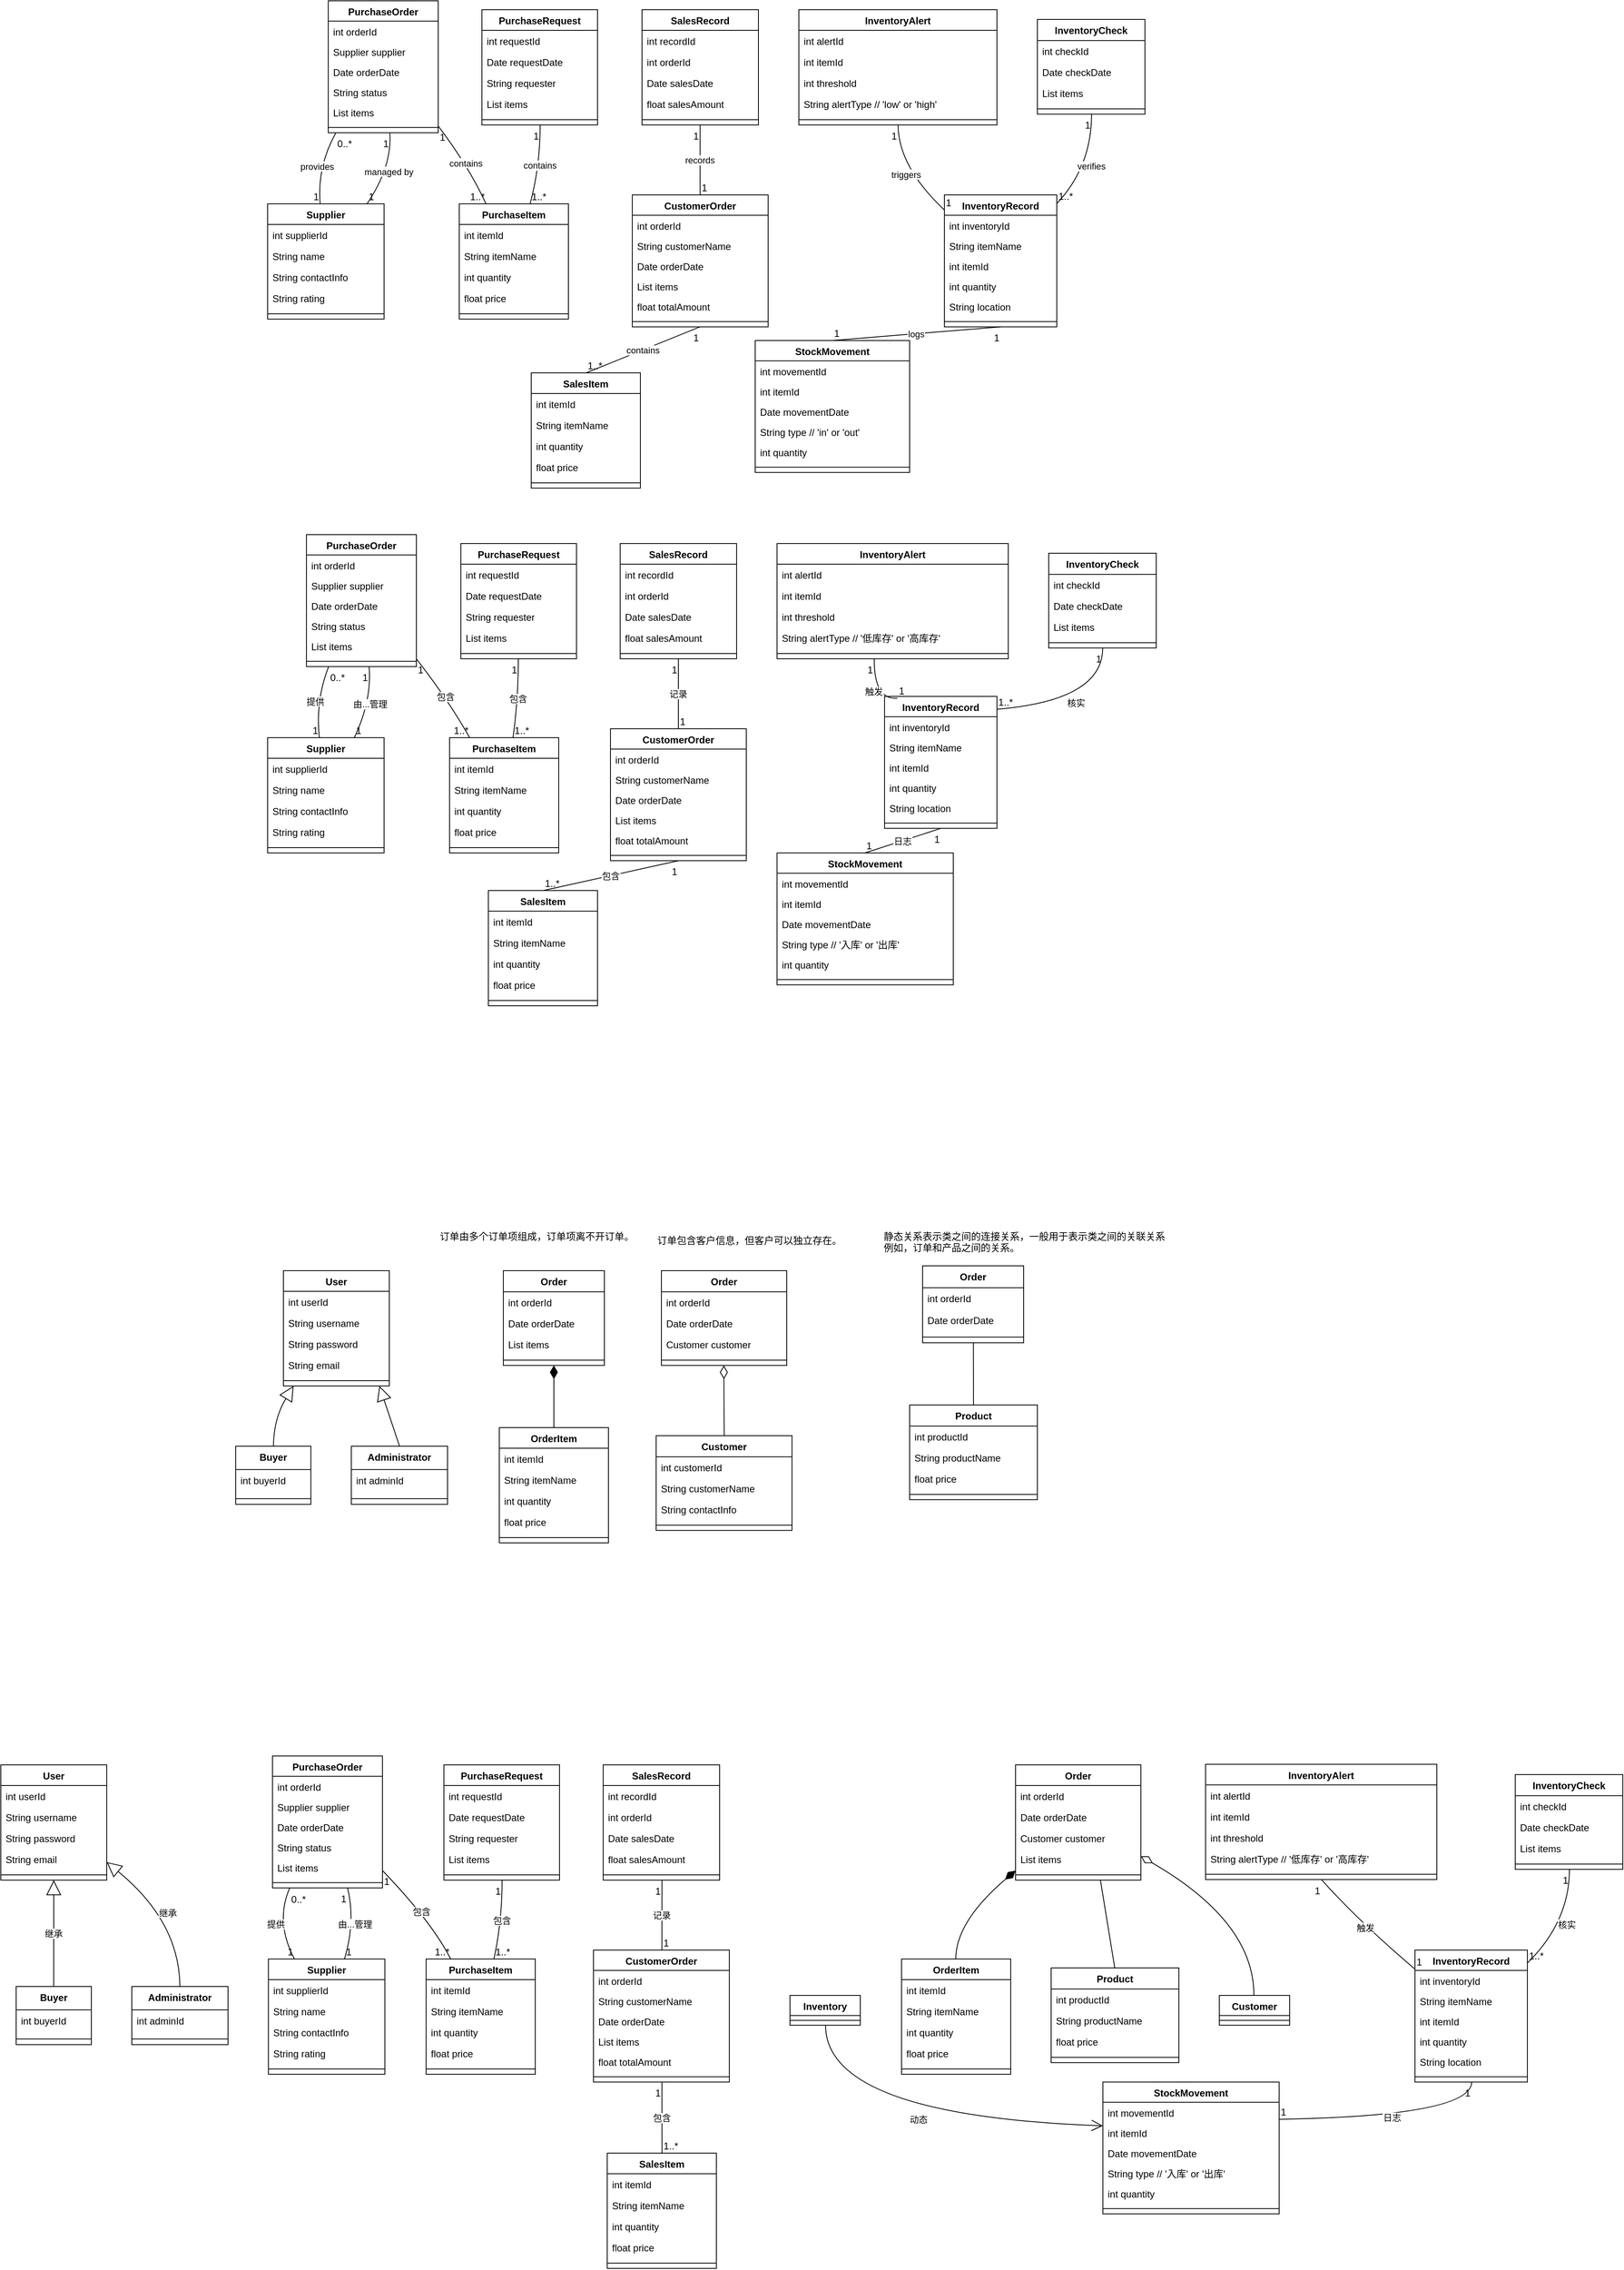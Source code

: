 <mxfile version="24.5.2" type="github">
  <diagram name="第 1 页" id="7GVY9KdKBH8d_aPChWpm">
    <mxGraphModel dx="2288" dy="652" grid="1" gridSize="10" guides="1" tooltips="1" connect="1" arrows="1" fold="1" page="1" pageScale="1" pageWidth="827" pageHeight="1169" math="0" shadow="0">
      <root>
        <mxCell id="0" />
        <mxCell id="1" parent="0" />
        <mxCell id="6k2cFQl_U0j8-4f-Xdvm-1" value="PurchaseRequest" style="swimlane;fontStyle=1;align=center;verticalAlign=top;childLayout=stackLayout;horizontal=1;startSize=25.515;horizontalStack=0;resizeParent=1;resizeParentMax=0;resizeLast=0;collapsible=0;marginBottom=0;" vertex="1" parent="1">
          <mxGeometry x="285" y="31" width="143" height="142.515" as="geometry" />
        </mxCell>
        <mxCell id="6k2cFQl_U0j8-4f-Xdvm-2" value="int requestId" style="text;strokeColor=none;fillColor=none;align=left;verticalAlign=top;spacingLeft=4;spacingRight=4;overflow=hidden;rotatable=0;points=[[0,0.5],[1,0.5]];portConstraint=eastwest;" vertex="1" parent="6k2cFQl_U0j8-4f-Xdvm-1">
          <mxGeometry y="25.515" width="143" height="26" as="geometry" />
        </mxCell>
        <mxCell id="6k2cFQl_U0j8-4f-Xdvm-3" value="Date requestDate" style="text;strokeColor=none;fillColor=none;align=left;verticalAlign=top;spacingLeft=4;spacingRight=4;overflow=hidden;rotatable=0;points=[[0,0.5],[1,0.5]];portConstraint=eastwest;" vertex="1" parent="6k2cFQl_U0j8-4f-Xdvm-1">
          <mxGeometry y="51.515" width="143" height="26" as="geometry" />
        </mxCell>
        <mxCell id="6k2cFQl_U0j8-4f-Xdvm-4" value="String requester" style="text;strokeColor=none;fillColor=none;align=left;verticalAlign=top;spacingLeft=4;spacingRight=4;overflow=hidden;rotatable=0;points=[[0,0.5],[1,0.5]];portConstraint=eastwest;" vertex="1" parent="6k2cFQl_U0j8-4f-Xdvm-1">
          <mxGeometry y="77.515" width="143" height="26" as="geometry" />
        </mxCell>
        <mxCell id="6k2cFQl_U0j8-4f-Xdvm-5" value="List items" style="text;strokeColor=none;fillColor=none;align=left;verticalAlign=top;spacingLeft=4;spacingRight=4;overflow=hidden;rotatable=0;points=[[0,0.5],[1,0.5]];portConstraint=eastwest;" vertex="1" parent="6k2cFQl_U0j8-4f-Xdvm-1">
          <mxGeometry y="103.515" width="143" height="26" as="geometry" />
        </mxCell>
        <mxCell id="6k2cFQl_U0j8-4f-Xdvm-6" style="line;strokeWidth=1;fillColor=none;align=left;verticalAlign=middle;spacingTop=-1;spacingLeft=3;spacingRight=3;rotatable=0;labelPosition=right;points=[];portConstraint=eastwest;strokeColor=inherit;" vertex="1" parent="6k2cFQl_U0j8-4f-Xdvm-1">
          <mxGeometry y="129.515" width="143" height="13" as="geometry" />
        </mxCell>
        <mxCell id="6k2cFQl_U0j8-4f-Xdvm-7" value="PurchaseOrder" style="swimlane;fontStyle=1;align=center;verticalAlign=top;childLayout=stackLayout;horizontal=1;startSize=25.077;horizontalStack=0;resizeParent=1;resizeParentMax=0;resizeLast=0;collapsible=0;marginBottom=0;" vertex="1" parent="1">
          <mxGeometry x="95" y="20" width="136" height="163.077" as="geometry" />
        </mxCell>
        <mxCell id="6k2cFQl_U0j8-4f-Xdvm-8" value="int orderId" style="text;strokeColor=none;fillColor=none;align=left;verticalAlign=top;spacingLeft=4;spacingRight=4;overflow=hidden;rotatable=0;points=[[0,0.5],[1,0.5]];portConstraint=eastwest;" vertex="1" parent="6k2cFQl_U0j8-4f-Xdvm-7">
          <mxGeometry y="25.077" width="136" height="25" as="geometry" />
        </mxCell>
        <mxCell id="6k2cFQl_U0j8-4f-Xdvm-9" value="Supplier supplier" style="text;strokeColor=none;fillColor=none;align=left;verticalAlign=top;spacingLeft=4;spacingRight=4;overflow=hidden;rotatable=0;points=[[0,0.5],[1,0.5]];portConstraint=eastwest;" vertex="1" parent="6k2cFQl_U0j8-4f-Xdvm-7">
          <mxGeometry y="50.077" width="136" height="25" as="geometry" />
        </mxCell>
        <mxCell id="6k2cFQl_U0j8-4f-Xdvm-10" value="Date orderDate" style="text;strokeColor=none;fillColor=none;align=left;verticalAlign=top;spacingLeft=4;spacingRight=4;overflow=hidden;rotatable=0;points=[[0,0.5],[1,0.5]];portConstraint=eastwest;" vertex="1" parent="6k2cFQl_U0j8-4f-Xdvm-7">
          <mxGeometry y="75.077" width="136" height="25" as="geometry" />
        </mxCell>
        <mxCell id="6k2cFQl_U0j8-4f-Xdvm-11" value="String status" style="text;strokeColor=none;fillColor=none;align=left;verticalAlign=top;spacingLeft=4;spacingRight=4;overflow=hidden;rotatable=0;points=[[0,0.5],[1,0.5]];portConstraint=eastwest;" vertex="1" parent="6k2cFQl_U0j8-4f-Xdvm-7">
          <mxGeometry y="100.077" width="136" height="25" as="geometry" />
        </mxCell>
        <mxCell id="6k2cFQl_U0j8-4f-Xdvm-12" value="List items" style="text;strokeColor=none;fillColor=none;align=left;verticalAlign=top;spacingLeft=4;spacingRight=4;overflow=hidden;rotatable=0;points=[[0,0.5],[1,0.5]];portConstraint=eastwest;" vertex="1" parent="6k2cFQl_U0j8-4f-Xdvm-7">
          <mxGeometry y="125.077" width="136" height="25" as="geometry" />
        </mxCell>
        <mxCell id="6k2cFQl_U0j8-4f-Xdvm-13" style="line;strokeWidth=1;fillColor=none;align=left;verticalAlign=middle;spacingTop=-1;spacingLeft=3;spacingRight=3;rotatable=0;labelPosition=right;points=[];portConstraint=eastwest;strokeColor=inherit;" vertex="1" parent="6k2cFQl_U0j8-4f-Xdvm-7">
          <mxGeometry y="150.077" width="136" height="13" as="geometry" />
        </mxCell>
        <mxCell id="6k2cFQl_U0j8-4f-Xdvm-14" value="Supplier" style="swimlane;fontStyle=1;align=center;verticalAlign=top;childLayout=stackLayout;horizontal=1;startSize=25.515;horizontalStack=0;resizeParent=1;resizeParentMax=0;resizeLast=0;collapsible=0;marginBottom=0;" vertex="1" parent="1">
          <mxGeometry x="20" y="271" width="144" height="142.515" as="geometry" />
        </mxCell>
        <mxCell id="6k2cFQl_U0j8-4f-Xdvm-15" value="int supplierId" style="text;strokeColor=none;fillColor=none;align=left;verticalAlign=top;spacingLeft=4;spacingRight=4;overflow=hidden;rotatable=0;points=[[0,0.5],[1,0.5]];portConstraint=eastwest;" vertex="1" parent="6k2cFQl_U0j8-4f-Xdvm-14">
          <mxGeometry y="25.515" width="144" height="26" as="geometry" />
        </mxCell>
        <mxCell id="6k2cFQl_U0j8-4f-Xdvm-16" value="String name" style="text;strokeColor=none;fillColor=none;align=left;verticalAlign=top;spacingLeft=4;spacingRight=4;overflow=hidden;rotatable=0;points=[[0,0.5],[1,0.5]];portConstraint=eastwest;" vertex="1" parent="6k2cFQl_U0j8-4f-Xdvm-14">
          <mxGeometry y="51.515" width="144" height="26" as="geometry" />
        </mxCell>
        <mxCell id="6k2cFQl_U0j8-4f-Xdvm-17" value="String contactInfo" style="text;strokeColor=none;fillColor=none;align=left;verticalAlign=top;spacingLeft=4;spacingRight=4;overflow=hidden;rotatable=0;points=[[0,0.5],[1,0.5]];portConstraint=eastwest;" vertex="1" parent="6k2cFQl_U0j8-4f-Xdvm-14">
          <mxGeometry y="77.515" width="144" height="26" as="geometry" />
        </mxCell>
        <mxCell id="6k2cFQl_U0j8-4f-Xdvm-18" value="String rating" style="text;strokeColor=none;fillColor=none;align=left;verticalAlign=top;spacingLeft=4;spacingRight=4;overflow=hidden;rotatable=0;points=[[0,0.5],[1,0.5]];portConstraint=eastwest;" vertex="1" parent="6k2cFQl_U0j8-4f-Xdvm-14">
          <mxGeometry y="103.515" width="144" height="26" as="geometry" />
        </mxCell>
        <mxCell id="6k2cFQl_U0j8-4f-Xdvm-19" style="line;strokeWidth=1;fillColor=none;align=left;verticalAlign=middle;spacingTop=-1;spacingLeft=3;spacingRight=3;rotatable=0;labelPosition=right;points=[];portConstraint=eastwest;strokeColor=inherit;" vertex="1" parent="6k2cFQl_U0j8-4f-Xdvm-14">
          <mxGeometry y="129.515" width="144" height="13" as="geometry" />
        </mxCell>
        <mxCell id="6k2cFQl_U0j8-4f-Xdvm-20" value="PurchaseItem" style="swimlane;fontStyle=1;align=center;verticalAlign=top;childLayout=stackLayout;horizontal=1;startSize=25.515;horizontalStack=0;resizeParent=1;resizeParentMax=0;resizeLast=0;collapsible=0;marginBottom=0;" vertex="1" parent="1">
          <mxGeometry x="257" y="271" width="135" height="142.515" as="geometry" />
        </mxCell>
        <mxCell id="6k2cFQl_U0j8-4f-Xdvm-21" value="int itemId" style="text;strokeColor=none;fillColor=none;align=left;verticalAlign=top;spacingLeft=4;spacingRight=4;overflow=hidden;rotatable=0;points=[[0,0.5],[1,0.5]];portConstraint=eastwest;" vertex="1" parent="6k2cFQl_U0j8-4f-Xdvm-20">
          <mxGeometry y="25.515" width="135" height="26" as="geometry" />
        </mxCell>
        <mxCell id="6k2cFQl_U0j8-4f-Xdvm-22" value="String itemName" style="text;strokeColor=none;fillColor=none;align=left;verticalAlign=top;spacingLeft=4;spacingRight=4;overflow=hidden;rotatable=0;points=[[0,0.5],[1,0.5]];portConstraint=eastwest;" vertex="1" parent="6k2cFQl_U0j8-4f-Xdvm-20">
          <mxGeometry y="51.515" width="135" height="26" as="geometry" />
        </mxCell>
        <mxCell id="6k2cFQl_U0j8-4f-Xdvm-23" value="int quantity" style="text;strokeColor=none;fillColor=none;align=left;verticalAlign=top;spacingLeft=4;spacingRight=4;overflow=hidden;rotatable=0;points=[[0,0.5],[1,0.5]];portConstraint=eastwest;" vertex="1" parent="6k2cFQl_U0j8-4f-Xdvm-20">
          <mxGeometry y="77.515" width="135" height="26" as="geometry" />
        </mxCell>
        <mxCell id="6k2cFQl_U0j8-4f-Xdvm-24" value="float price" style="text;strokeColor=none;fillColor=none;align=left;verticalAlign=top;spacingLeft=4;spacingRight=4;overflow=hidden;rotatable=0;points=[[0,0.5],[1,0.5]];portConstraint=eastwest;" vertex="1" parent="6k2cFQl_U0j8-4f-Xdvm-20">
          <mxGeometry y="103.515" width="135" height="26" as="geometry" />
        </mxCell>
        <mxCell id="6k2cFQl_U0j8-4f-Xdvm-25" style="line;strokeWidth=1;fillColor=none;align=left;verticalAlign=middle;spacingTop=-1;spacingLeft=3;spacingRight=3;rotatable=0;labelPosition=right;points=[];portConstraint=eastwest;strokeColor=inherit;" vertex="1" parent="6k2cFQl_U0j8-4f-Xdvm-20">
          <mxGeometry y="129.515" width="135" height="13" as="geometry" />
        </mxCell>
        <mxCell id="6k2cFQl_U0j8-4f-Xdvm-26" value="CustomerOrder" style="swimlane;fontStyle=1;align=center;verticalAlign=top;childLayout=stackLayout;horizontal=1;startSize=25.077;horizontalStack=0;resizeParent=1;resizeParentMax=0;resizeLast=0;collapsible=0;marginBottom=0;" vertex="1" parent="1">
          <mxGeometry x="471" y="260" width="168" height="163.077" as="geometry" />
        </mxCell>
        <mxCell id="6k2cFQl_U0j8-4f-Xdvm-27" value="int orderId" style="text;strokeColor=none;fillColor=none;align=left;verticalAlign=top;spacingLeft=4;spacingRight=4;overflow=hidden;rotatable=0;points=[[0,0.5],[1,0.5]];portConstraint=eastwest;" vertex="1" parent="6k2cFQl_U0j8-4f-Xdvm-26">
          <mxGeometry y="25.077" width="168" height="25" as="geometry" />
        </mxCell>
        <mxCell id="6k2cFQl_U0j8-4f-Xdvm-28" value="String customerName" style="text;strokeColor=none;fillColor=none;align=left;verticalAlign=top;spacingLeft=4;spacingRight=4;overflow=hidden;rotatable=0;points=[[0,0.5],[1,0.5]];portConstraint=eastwest;" vertex="1" parent="6k2cFQl_U0j8-4f-Xdvm-26">
          <mxGeometry y="50.077" width="168" height="25" as="geometry" />
        </mxCell>
        <mxCell id="6k2cFQl_U0j8-4f-Xdvm-29" value="Date orderDate" style="text;strokeColor=none;fillColor=none;align=left;verticalAlign=top;spacingLeft=4;spacingRight=4;overflow=hidden;rotatable=0;points=[[0,0.5],[1,0.5]];portConstraint=eastwest;" vertex="1" parent="6k2cFQl_U0j8-4f-Xdvm-26">
          <mxGeometry y="75.077" width="168" height="25" as="geometry" />
        </mxCell>
        <mxCell id="6k2cFQl_U0j8-4f-Xdvm-30" value="List items" style="text;strokeColor=none;fillColor=none;align=left;verticalAlign=top;spacingLeft=4;spacingRight=4;overflow=hidden;rotatable=0;points=[[0,0.5],[1,0.5]];portConstraint=eastwest;" vertex="1" parent="6k2cFQl_U0j8-4f-Xdvm-26">
          <mxGeometry y="100.077" width="168" height="25" as="geometry" />
        </mxCell>
        <mxCell id="6k2cFQl_U0j8-4f-Xdvm-31" value="float totalAmount" style="text;strokeColor=none;fillColor=none;align=left;verticalAlign=top;spacingLeft=4;spacingRight=4;overflow=hidden;rotatable=0;points=[[0,0.5],[1,0.5]];portConstraint=eastwest;" vertex="1" parent="6k2cFQl_U0j8-4f-Xdvm-26">
          <mxGeometry y="125.077" width="168" height="25" as="geometry" />
        </mxCell>
        <mxCell id="6k2cFQl_U0j8-4f-Xdvm-32" style="line;strokeWidth=1;fillColor=none;align=left;verticalAlign=middle;spacingTop=-1;spacingLeft=3;spacingRight=3;rotatable=0;labelPosition=right;points=[];portConstraint=eastwest;strokeColor=inherit;" vertex="1" parent="6k2cFQl_U0j8-4f-Xdvm-26">
          <mxGeometry y="150.077" width="168" height="13" as="geometry" />
        </mxCell>
        <mxCell id="6k2cFQl_U0j8-4f-Xdvm-33" value="SalesRecord" style="swimlane;fontStyle=1;align=center;verticalAlign=top;childLayout=stackLayout;horizontal=1;startSize=25.515;horizontalStack=0;resizeParent=1;resizeParentMax=0;resizeLast=0;collapsible=0;marginBottom=0;" vertex="1" parent="1">
          <mxGeometry x="483" y="31" width="144" height="142.515" as="geometry" />
        </mxCell>
        <mxCell id="6k2cFQl_U0j8-4f-Xdvm-34" value="int recordId" style="text;strokeColor=none;fillColor=none;align=left;verticalAlign=top;spacingLeft=4;spacingRight=4;overflow=hidden;rotatable=0;points=[[0,0.5],[1,0.5]];portConstraint=eastwest;" vertex="1" parent="6k2cFQl_U0j8-4f-Xdvm-33">
          <mxGeometry y="25.515" width="144" height="26" as="geometry" />
        </mxCell>
        <mxCell id="6k2cFQl_U0j8-4f-Xdvm-35" value="int orderId" style="text;strokeColor=none;fillColor=none;align=left;verticalAlign=top;spacingLeft=4;spacingRight=4;overflow=hidden;rotatable=0;points=[[0,0.5],[1,0.5]];portConstraint=eastwest;" vertex="1" parent="6k2cFQl_U0j8-4f-Xdvm-33">
          <mxGeometry y="51.515" width="144" height="26" as="geometry" />
        </mxCell>
        <mxCell id="6k2cFQl_U0j8-4f-Xdvm-36" value="Date salesDate" style="text;strokeColor=none;fillColor=none;align=left;verticalAlign=top;spacingLeft=4;spacingRight=4;overflow=hidden;rotatable=0;points=[[0,0.5],[1,0.5]];portConstraint=eastwest;" vertex="1" parent="6k2cFQl_U0j8-4f-Xdvm-33">
          <mxGeometry y="77.515" width="144" height="26" as="geometry" />
        </mxCell>
        <mxCell id="6k2cFQl_U0j8-4f-Xdvm-37" value="float salesAmount" style="text;strokeColor=none;fillColor=none;align=left;verticalAlign=top;spacingLeft=4;spacingRight=4;overflow=hidden;rotatable=0;points=[[0,0.5],[1,0.5]];portConstraint=eastwest;" vertex="1" parent="6k2cFQl_U0j8-4f-Xdvm-33">
          <mxGeometry y="103.515" width="144" height="26" as="geometry" />
        </mxCell>
        <mxCell id="6k2cFQl_U0j8-4f-Xdvm-38" style="line;strokeWidth=1;fillColor=none;align=left;verticalAlign=middle;spacingTop=-1;spacingLeft=3;spacingRight=3;rotatable=0;labelPosition=right;points=[];portConstraint=eastwest;strokeColor=inherit;" vertex="1" parent="6k2cFQl_U0j8-4f-Xdvm-33">
          <mxGeometry y="129.515" width="144" height="13" as="geometry" />
        </mxCell>
        <mxCell id="6k2cFQl_U0j8-4f-Xdvm-39" value="SalesItem" style="swimlane;fontStyle=1;align=center;verticalAlign=top;childLayout=stackLayout;horizontal=1;startSize=25.515;horizontalStack=0;resizeParent=1;resizeParentMax=0;resizeLast=0;collapsible=0;marginBottom=0;" vertex="1" parent="1">
          <mxGeometry x="346" y="480" width="135" height="142.515" as="geometry" />
        </mxCell>
        <mxCell id="6k2cFQl_U0j8-4f-Xdvm-40" value="int itemId" style="text;strokeColor=none;fillColor=none;align=left;verticalAlign=top;spacingLeft=4;spacingRight=4;overflow=hidden;rotatable=0;points=[[0,0.5],[1,0.5]];portConstraint=eastwest;" vertex="1" parent="6k2cFQl_U0j8-4f-Xdvm-39">
          <mxGeometry y="25.515" width="135" height="26" as="geometry" />
        </mxCell>
        <mxCell id="6k2cFQl_U0j8-4f-Xdvm-41" value="String itemName" style="text;strokeColor=none;fillColor=none;align=left;verticalAlign=top;spacingLeft=4;spacingRight=4;overflow=hidden;rotatable=0;points=[[0,0.5],[1,0.5]];portConstraint=eastwest;" vertex="1" parent="6k2cFQl_U0j8-4f-Xdvm-39">
          <mxGeometry y="51.515" width="135" height="26" as="geometry" />
        </mxCell>
        <mxCell id="6k2cFQl_U0j8-4f-Xdvm-42" value="int quantity" style="text;strokeColor=none;fillColor=none;align=left;verticalAlign=top;spacingLeft=4;spacingRight=4;overflow=hidden;rotatable=0;points=[[0,0.5],[1,0.5]];portConstraint=eastwest;" vertex="1" parent="6k2cFQl_U0j8-4f-Xdvm-39">
          <mxGeometry y="77.515" width="135" height="26" as="geometry" />
        </mxCell>
        <mxCell id="6k2cFQl_U0j8-4f-Xdvm-43" value="float price" style="text;strokeColor=none;fillColor=none;align=left;verticalAlign=top;spacingLeft=4;spacingRight=4;overflow=hidden;rotatable=0;points=[[0,0.5],[1,0.5]];portConstraint=eastwest;" vertex="1" parent="6k2cFQl_U0j8-4f-Xdvm-39">
          <mxGeometry y="103.515" width="135" height="26" as="geometry" />
        </mxCell>
        <mxCell id="6k2cFQl_U0j8-4f-Xdvm-44" style="line;strokeWidth=1;fillColor=none;align=left;verticalAlign=middle;spacingTop=-1;spacingLeft=3;spacingRight=3;rotatable=0;labelPosition=right;points=[];portConstraint=eastwest;strokeColor=inherit;" vertex="1" parent="6k2cFQl_U0j8-4f-Xdvm-39">
          <mxGeometry y="129.515" width="135" height="13" as="geometry" />
        </mxCell>
        <mxCell id="6k2cFQl_U0j8-4f-Xdvm-45" value="InventoryRecord" style="swimlane;fontStyle=1;align=center;verticalAlign=top;childLayout=stackLayout;horizontal=1;startSize=25.077;horizontalStack=0;resizeParent=1;resizeParentMax=0;resizeLast=0;collapsible=0;marginBottom=0;" vertex="1" parent="1">
          <mxGeometry x="857" y="260" width="139" height="163.077" as="geometry" />
        </mxCell>
        <mxCell id="6k2cFQl_U0j8-4f-Xdvm-46" value="int inventoryId" style="text;strokeColor=none;fillColor=none;align=left;verticalAlign=top;spacingLeft=4;spacingRight=4;overflow=hidden;rotatable=0;points=[[0,0.5],[1,0.5]];portConstraint=eastwest;" vertex="1" parent="6k2cFQl_U0j8-4f-Xdvm-45">
          <mxGeometry y="25.077" width="139" height="25" as="geometry" />
        </mxCell>
        <mxCell id="6k2cFQl_U0j8-4f-Xdvm-47" value="String itemName" style="text;strokeColor=none;fillColor=none;align=left;verticalAlign=top;spacingLeft=4;spacingRight=4;overflow=hidden;rotatable=0;points=[[0,0.5],[1,0.5]];portConstraint=eastwest;" vertex="1" parent="6k2cFQl_U0j8-4f-Xdvm-45">
          <mxGeometry y="50.077" width="139" height="25" as="geometry" />
        </mxCell>
        <mxCell id="6k2cFQl_U0j8-4f-Xdvm-48" value="int itemId" style="text;strokeColor=none;fillColor=none;align=left;verticalAlign=top;spacingLeft=4;spacingRight=4;overflow=hidden;rotatable=0;points=[[0,0.5],[1,0.5]];portConstraint=eastwest;" vertex="1" parent="6k2cFQl_U0j8-4f-Xdvm-45">
          <mxGeometry y="75.077" width="139" height="25" as="geometry" />
        </mxCell>
        <mxCell id="6k2cFQl_U0j8-4f-Xdvm-49" value="int quantity" style="text;strokeColor=none;fillColor=none;align=left;verticalAlign=top;spacingLeft=4;spacingRight=4;overflow=hidden;rotatable=0;points=[[0,0.5],[1,0.5]];portConstraint=eastwest;" vertex="1" parent="6k2cFQl_U0j8-4f-Xdvm-45">
          <mxGeometry y="100.077" width="139" height="25" as="geometry" />
        </mxCell>
        <mxCell id="6k2cFQl_U0j8-4f-Xdvm-50" value="String location" style="text;strokeColor=none;fillColor=none;align=left;verticalAlign=top;spacingLeft=4;spacingRight=4;overflow=hidden;rotatable=0;points=[[0,0.5],[1,0.5]];portConstraint=eastwest;" vertex="1" parent="6k2cFQl_U0j8-4f-Xdvm-45">
          <mxGeometry y="125.077" width="139" height="25" as="geometry" />
        </mxCell>
        <mxCell id="6k2cFQl_U0j8-4f-Xdvm-51" style="line;strokeWidth=1;fillColor=none;align=left;verticalAlign=middle;spacingTop=-1;spacingLeft=3;spacingRight=3;rotatable=0;labelPosition=right;points=[];portConstraint=eastwest;strokeColor=inherit;" vertex="1" parent="6k2cFQl_U0j8-4f-Xdvm-45">
          <mxGeometry y="150.077" width="139" height="13" as="geometry" />
        </mxCell>
        <mxCell id="6k2cFQl_U0j8-4f-Xdvm-52" value="StockMovement" style="swimlane;fontStyle=1;align=center;verticalAlign=top;childLayout=stackLayout;horizontal=1;startSize=25.077;horizontalStack=0;resizeParent=1;resizeParentMax=0;resizeLast=0;collapsible=0;marginBottom=0;" vertex="1" parent="1">
          <mxGeometry x="623" y="440" width="191" height="163.077" as="geometry" />
        </mxCell>
        <mxCell id="6k2cFQl_U0j8-4f-Xdvm-53" value="int movementId" style="text;strokeColor=none;fillColor=none;align=left;verticalAlign=top;spacingLeft=4;spacingRight=4;overflow=hidden;rotatable=0;points=[[0,0.5],[1,0.5]];portConstraint=eastwest;" vertex="1" parent="6k2cFQl_U0j8-4f-Xdvm-52">
          <mxGeometry y="25.077" width="191" height="25" as="geometry" />
        </mxCell>
        <mxCell id="6k2cFQl_U0j8-4f-Xdvm-54" value="int itemId" style="text;strokeColor=none;fillColor=none;align=left;verticalAlign=top;spacingLeft=4;spacingRight=4;overflow=hidden;rotatable=0;points=[[0,0.5],[1,0.5]];portConstraint=eastwest;" vertex="1" parent="6k2cFQl_U0j8-4f-Xdvm-52">
          <mxGeometry y="50.077" width="191" height="25" as="geometry" />
        </mxCell>
        <mxCell id="6k2cFQl_U0j8-4f-Xdvm-55" value="Date movementDate" style="text;strokeColor=none;fillColor=none;align=left;verticalAlign=top;spacingLeft=4;spacingRight=4;overflow=hidden;rotatable=0;points=[[0,0.5],[1,0.5]];portConstraint=eastwest;" vertex="1" parent="6k2cFQl_U0j8-4f-Xdvm-52">
          <mxGeometry y="75.077" width="191" height="25" as="geometry" />
        </mxCell>
        <mxCell id="6k2cFQl_U0j8-4f-Xdvm-56" value="String type // &#39;in&#39; or &#39;out&#39;" style="text;strokeColor=none;fillColor=none;align=left;verticalAlign=top;spacingLeft=4;spacingRight=4;overflow=hidden;rotatable=0;points=[[0,0.5],[1,0.5]];portConstraint=eastwest;" vertex="1" parent="6k2cFQl_U0j8-4f-Xdvm-52">
          <mxGeometry y="100.077" width="191" height="25" as="geometry" />
        </mxCell>
        <mxCell id="6k2cFQl_U0j8-4f-Xdvm-57" value="int quantity" style="text;strokeColor=none;fillColor=none;align=left;verticalAlign=top;spacingLeft=4;spacingRight=4;overflow=hidden;rotatable=0;points=[[0,0.5],[1,0.5]];portConstraint=eastwest;" vertex="1" parent="6k2cFQl_U0j8-4f-Xdvm-52">
          <mxGeometry y="125.077" width="191" height="25" as="geometry" />
        </mxCell>
        <mxCell id="6k2cFQl_U0j8-4f-Xdvm-58" style="line;strokeWidth=1;fillColor=none;align=left;verticalAlign=middle;spacingTop=-1;spacingLeft=3;spacingRight=3;rotatable=0;labelPosition=right;points=[];portConstraint=eastwest;strokeColor=inherit;" vertex="1" parent="6k2cFQl_U0j8-4f-Xdvm-52">
          <mxGeometry y="150.077" width="191" height="13" as="geometry" />
        </mxCell>
        <mxCell id="6k2cFQl_U0j8-4f-Xdvm-59" value="InventoryCheck" style="swimlane;fontStyle=1;align=center;verticalAlign=top;childLayout=stackLayout;horizontal=1;startSize=26.148;horizontalStack=0;resizeParent=1;resizeParentMax=0;resizeLast=0;collapsible=0;marginBottom=0;" vertex="1" parent="1">
          <mxGeometry x="972" y="43" width="133" height="117.148" as="geometry" />
        </mxCell>
        <mxCell id="6k2cFQl_U0j8-4f-Xdvm-60" value="int checkId" style="text;strokeColor=none;fillColor=none;align=left;verticalAlign=top;spacingLeft=4;spacingRight=4;overflow=hidden;rotatable=0;points=[[0,0.5],[1,0.5]];portConstraint=eastwest;" vertex="1" parent="6k2cFQl_U0j8-4f-Xdvm-59">
          <mxGeometry y="26.148" width="133" height="26" as="geometry" />
        </mxCell>
        <mxCell id="6k2cFQl_U0j8-4f-Xdvm-61" value="Date checkDate" style="text;strokeColor=none;fillColor=none;align=left;verticalAlign=top;spacingLeft=4;spacingRight=4;overflow=hidden;rotatable=0;points=[[0,0.5],[1,0.5]];portConstraint=eastwest;" vertex="1" parent="6k2cFQl_U0j8-4f-Xdvm-59">
          <mxGeometry y="52.148" width="133" height="26" as="geometry" />
        </mxCell>
        <mxCell id="6k2cFQl_U0j8-4f-Xdvm-62" value="List items" style="text;strokeColor=none;fillColor=none;align=left;verticalAlign=top;spacingLeft=4;spacingRight=4;overflow=hidden;rotatable=0;points=[[0,0.5],[1,0.5]];portConstraint=eastwest;" vertex="1" parent="6k2cFQl_U0j8-4f-Xdvm-59">
          <mxGeometry y="78.148" width="133" height="26" as="geometry" />
        </mxCell>
        <mxCell id="6k2cFQl_U0j8-4f-Xdvm-63" style="line;strokeWidth=1;fillColor=none;align=left;verticalAlign=middle;spacingTop=-1;spacingLeft=3;spacingRight=3;rotatable=0;labelPosition=right;points=[];portConstraint=eastwest;strokeColor=inherit;" vertex="1" parent="6k2cFQl_U0j8-4f-Xdvm-59">
          <mxGeometry y="104.148" width="133" height="13" as="geometry" />
        </mxCell>
        <mxCell id="6k2cFQl_U0j8-4f-Xdvm-64" value="InventoryAlert" style="swimlane;fontStyle=1;align=center;verticalAlign=top;childLayout=stackLayout;horizontal=1;startSize=25.515;horizontalStack=0;resizeParent=1;resizeParentMax=0;resizeLast=0;collapsible=0;marginBottom=0;" vertex="1" parent="1">
          <mxGeometry x="677" y="31" width="245" height="142.515" as="geometry" />
        </mxCell>
        <mxCell id="6k2cFQl_U0j8-4f-Xdvm-65" value="int alertId" style="text;strokeColor=none;fillColor=none;align=left;verticalAlign=top;spacingLeft=4;spacingRight=4;overflow=hidden;rotatable=0;points=[[0,0.5],[1,0.5]];portConstraint=eastwest;" vertex="1" parent="6k2cFQl_U0j8-4f-Xdvm-64">
          <mxGeometry y="25.515" width="245" height="26" as="geometry" />
        </mxCell>
        <mxCell id="6k2cFQl_U0j8-4f-Xdvm-66" value="int itemId" style="text;strokeColor=none;fillColor=none;align=left;verticalAlign=top;spacingLeft=4;spacingRight=4;overflow=hidden;rotatable=0;points=[[0,0.5],[1,0.5]];portConstraint=eastwest;" vertex="1" parent="6k2cFQl_U0j8-4f-Xdvm-64">
          <mxGeometry y="51.515" width="245" height="26" as="geometry" />
        </mxCell>
        <mxCell id="6k2cFQl_U0j8-4f-Xdvm-67" value="int threshold" style="text;strokeColor=none;fillColor=none;align=left;verticalAlign=top;spacingLeft=4;spacingRight=4;overflow=hidden;rotatable=0;points=[[0,0.5],[1,0.5]];portConstraint=eastwest;" vertex="1" parent="6k2cFQl_U0j8-4f-Xdvm-64">
          <mxGeometry y="77.515" width="245" height="26" as="geometry" />
        </mxCell>
        <mxCell id="6k2cFQl_U0j8-4f-Xdvm-68" value="String alertType // &#39;low&#39; or &#39;high&#39;" style="text;strokeColor=none;fillColor=none;align=left;verticalAlign=top;spacingLeft=4;spacingRight=4;overflow=hidden;rotatable=0;points=[[0,0.5],[1,0.5]];portConstraint=eastwest;" vertex="1" parent="6k2cFQl_U0j8-4f-Xdvm-64">
          <mxGeometry y="103.515" width="245" height="26" as="geometry" />
        </mxCell>
        <mxCell id="6k2cFQl_U0j8-4f-Xdvm-69" style="line;strokeWidth=1;fillColor=none;align=left;verticalAlign=middle;spacingTop=-1;spacingLeft=3;spacingRight=3;rotatable=0;labelPosition=right;points=[];portConstraint=eastwest;strokeColor=inherit;" vertex="1" parent="6k2cFQl_U0j8-4f-Xdvm-64">
          <mxGeometry y="129.515" width="245" height="13" as="geometry" />
        </mxCell>
        <mxCell id="6k2cFQl_U0j8-4f-Xdvm-70" value="contains" style="curved=1;startArrow=none;endArrow=none;exitX=0.504;exitY=1.005;entryX=0.649;entryY=1.289e-8;rounded=0;" edge="1" parent="1" source="6k2cFQl_U0j8-4f-Xdvm-1" target="6k2cFQl_U0j8-4f-Xdvm-20">
          <mxGeometry relative="1" as="geometry">
            <Array as="points">
              <mxPoint x="357" y="225" />
            </Array>
          </mxGeometry>
        </mxCell>
        <mxCell id="6k2cFQl_U0j8-4f-Xdvm-71" value="1" style="edgeLabel;resizable=0;labelBackgroundColor=none;fontSize=12;align=right;verticalAlign=top;" vertex="1" parent="6k2cFQl_U0j8-4f-Xdvm-70">
          <mxGeometry x="-1" relative="1" as="geometry" />
        </mxCell>
        <mxCell id="6k2cFQl_U0j8-4f-Xdvm-72" value="1..*" style="edgeLabel;resizable=0;labelBackgroundColor=none;fontSize=12;align=left;verticalAlign=bottom;" vertex="1" parent="6k2cFQl_U0j8-4f-Xdvm-70">
          <mxGeometry x="1" relative="1" as="geometry" />
        </mxCell>
        <mxCell id="6k2cFQl_U0j8-4f-Xdvm-73" value="managed by" style="curved=1;startArrow=none;endArrow=none;exitX=0.56;exitY=1;entryX=0.854;entryY=1.289e-8;rounded=0;" edge="1" parent="1" source="6k2cFQl_U0j8-4f-Xdvm-7" target="6k2cFQl_U0j8-4f-Xdvm-14">
          <mxGeometry relative="1" as="geometry">
            <Array as="points">
              <mxPoint x="174" y="225" />
            </Array>
          </mxGeometry>
        </mxCell>
        <mxCell id="6k2cFQl_U0j8-4f-Xdvm-74" value="1" style="edgeLabel;resizable=0;labelBackgroundColor=none;fontSize=12;align=right;verticalAlign=top;" vertex="1" parent="6k2cFQl_U0j8-4f-Xdvm-73">
          <mxGeometry x="-1" relative="1" as="geometry" />
        </mxCell>
        <mxCell id="6k2cFQl_U0j8-4f-Xdvm-75" value="1" style="edgeLabel;resizable=0;labelBackgroundColor=none;fontSize=12;align=left;verticalAlign=bottom;" vertex="1" parent="6k2cFQl_U0j8-4f-Xdvm-73">
          <mxGeometry x="1" relative="1" as="geometry" />
        </mxCell>
        <mxCell id="6k2cFQl_U0j8-4f-Xdvm-76" value="contains" style="curved=1;startArrow=none;endArrow=none;exitX=1.003;exitY=0.952;entryX=0.245;entryY=1.289e-8;rounded=0;" edge="1" parent="1" source="6k2cFQl_U0j8-4f-Xdvm-7" target="6k2cFQl_U0j8-4f-Xdvm-20">
          <mxGeometry relative="1" as="geometry">
            <Array as="points">
              <mxPoint x="269" y="225" />
            </Array>
          </mxGeometry>
        </mxCell>
        <mxCell id="6k2cFQl_U0j8-4f-Xdvm-77" value="1" style="edgeLabel;resizable=0;labelBackgroundColor=none;fontSize=12;align=left;verticalAlign=top;" vertex="1" parent="6k2cFQl_U0j8-4f-Xdvm-76">
          <mxGeometry x="-1" relative="1" as="geometry" />
        </mxCell>
        <mxCell id="6k2cFQl_U0j8-4f-Xdvm-78" value="1..*" style="edgeLabel;resizable=0;labelBackgroundColor=none;fontSize=12;align=right;verticalAlign=bottom;" vertex="1" parent="6k2cFQl_U0j8-4f-Xdvm-76">
          <mxGeometry x="1" relative="1" as="geometry" />
        </mxCell>
        <mxCell id="6k2cFQl_U0j8-4f-Xdvm-79" value="provides" style="curved=1;startArrow=none;endArrow=none;exitX=0.451;exitY=1.289e-8;entryX=0.069;entryY=1;rounded=0;" edge="1" parent="1" source="6k2cFQl_U0j8-4f-Xdvm-14" target="6k2cFQl_U0j8-4f-Xdvm-7">
          <mxGeometry relative="1" as="geometry">
            <Array as="points">
              <mxPoint x="81" y="225" />
            </Array>
          </mxGeometry>
        </mxCell>
        <mxCell id="6k2cFQl_U0j8-4f-Xdvm-80" value="1" style="edgeLabel;resizable=0;labelBackgroundColor=none;fontSize=12;align=right;verticalAlign=bottom;" vertex="1" parent="6k2cFQl_U0j8-4f-Xdvm-79">
          <mxGeometry x="-1" relative="1" as="geometry" />
        </mxCell>
        <mxCell id="6k2cFQl_U0j8-4f-Xdvm-81" value="0..*" style="edgeLabel;resizable=0;labelBackgroundColor=none;fontSize=12;align=left;verticalAlign=top;" vertex="1" parent="6k2cFQl_U0j8-4f-Xdvm-79">
          <mxGeometry x="1" relative="1" as="geometry" />
        </mxCell>
        <mxCell id="6k2cFQl_U0j8-4f-Xdvm-82" value="contains" style="curved=1;startArrow=none;endArrow=none;exitX=0.499;exitY=0.998;entryX=0.503;entryY=-0.002;rounded=0;" edge="1" parent="1" source="6k2cFQl_U0j8-4f-Xdvm-26" target="6k2cFQl_U0j8-4f-Xdvm-39">
          <mxGeometry relative="1" as="geometry">
            <Array as="points" />
          </mxGeometry>
        </mxCell>
        <mxCell id="6k2cFQl_U0j8-4f-Xdvm-83" value="1" style="edgeLabel;resizable=0;labelBackgroundColor=none;fontSize=12;align=right;verticalAlign=top;" vertex="1" parent="6k2cFQl_U0j8-4f-Xdvm-82">
          <mxGeometry x="-1" relative="1" as="geometry" />
        </mxCell>
        <mxCell id="6k2cFQl_U0j8-4f-Xdvm-84" value="1..*" style="edgeLabel;resizable=0;labelBackgroundColor=none;fontSize=12;align=left;verticalAlign=bottom;" vertex="1" parent="6k2cFQl_U0j8-4f-Xdvm-82">
          <mxGeometry x="1" relative="1" as="geometry" />
        </mxCell>
        <mxCell id="6k2cFQl_U0j8-4f-Xdvm-85" value="records" style="curved=1;startArrow=none;endArrow=none;exitX=0.499;exitY=1.005;entryX=0.499;entryY=-0.002;rounded=0;" edge="1" parent="1" source="6k2cFQl_U0j8-4f-Xdvm-33" target="6k2cFQl_U0j8-4f-Xdvm-26">
          <mxGeometry relative="1" as="geometry">
            <Array as="points" />
          </mxGeometry>
        </mxCell>
        <mxCell id="6k2cFQl_U0j8-4f-Xdvm-86" value="1" style="edgeLabel;resizable=0;labelBackgroundColor=none;fontSize=12;align=right;verticalAlign=top;" vertex="1" parent="6k2cFQl_U0j8-4f-Xdvm-85">
          <mxGeometry x="-1" relative="1" as="geometry" />
        </mxCell>
        <mxCell id="6k2cFQl_U0j8-4f-Xdvm-87" value="1" style="edgeLabel;resizable=0;labelBackgroundColor=none;fontSize=12;align=left;verticalAlign=bottom;" vertex="1" parent="6k2cFQl_U0j8-4f-Xdvm-85">
          <mxGeometry x="1" relative="1" as="geometry" />
        </mxCell>
        <mxCell id="6k2cFQl_U0j8-4f-Xdvm-88" value="logs" style="curved=1;startArrow=none;endArrow=none;exitX=0.5;exitY=0.998;entryX=0.5;entryY=0.002;rounded=0;" edge="1" parent="1" source="6k2cFQl_U0j8-4f-Xdvm-45" target="6k2cFQl_U0j8-4f-Xdvm-52">
          <mxGeometry relative="1" as="geometry">
            <Array as="points" />
          </mxGeometry>
        </mxCell>
        <mxCell id="6k2cFQl_U0j8-4f-Xdvm-89" value="1" style="edgeLabel;resizable=0;labelBackgroundColor=none;fontSize=12;align=right;verticalAlign=top;" vertex="1" parent="6k2cFQl_U0j8-4f-Xdvm-88">
          <mxGeometry x="-1" relative="1" as="geometry" />
        </mxCell>
        <mxCell id="6k2cFQl_U0j8-4f-Xdvm-90" value="1" style="edgeLabel;resizable=0;labelBackgroundColor=none;fontSize=12;align=left;verticalAlign=bottom;" vertex="1" parent="6k2cFQl_U0j8-4f-Xdvm-88">
          <mxGeometry x="1" relative="1" as="geometry" />
        </mxCell>
        <mxCell id="6k2cFQl_U0j8-4f-Xdvm-91" value="verifies" style="curved=1;startArrow=none;endArrow=none;exitX=0.504;exitY=0.995;entryX=1.001;entryY=0.065;rounded=0;" edge="1" parent="1" source="6k2cFQl_U0j8-4f-Xdvm-59" target="6k2cFQl_U0j8-4f-Xdvm-45">
          <mxGeometry relative="1" as="geometry">
            <Array as="points">
              <mxPoint x="1039" y="225" />
            </Array>
          </mxGeometry>
        </mxCell>
        <mxCell id="6k2cFQl_U0j8-4f-Xdvm-92" value="1" style="edgeLabel;resizable=0;labelBackgroundColor=none;fontSize=12;align=right;verticalAlign=top;" vertex="1" parent="6k2cFQl_U0j8-4f-Xdvm-91">
          <mxGeometry x="-1" relative="1" as="geometry" />
        </mxCell>
        <mxCell id="6k2cFQl_U0j8-4f-Xdvm-93" value="1..*" style="edgeLabel;resizable=0;labelBackgroundColor=none;fontSize=12;align=left;verticalAlign=bottom;" vertex="1" parent="6k2cFQl_U0j8-4f-Xdvm-91">
          <mxGeometry x="1" relative="1" as="geometry" />
        </mxCell>
        <mxCell id="6k2cFQl_U0j8-4f-Xdvm-94" value="triggers" style="curved=1;startArrow=none;endArrow=none;exitX=0.501;exitY=1.005;entryX=-0.0;entryY=0.114;rounded=0;" edge="1" parent="1" source="6k2cFQl_U0j8-4f-Xdvm-64" target="6k2cFQl_U0j8-4f-Xdvm-45">
          <mxGeometry relative="1" as="geometry">
            <Array as="points">
              <mxPoint x="800" y="225" />
            </Array>
          </mxGeometry>
        </mxCell>
        <mxCell id="6k2cFQl_U0j8-4f-Xdvm-95" value="1" style="edgeLabel;resizable=0;labelBackgroundColor=none;fontSize=12;align=right;verticalAlign=top;" vertex="1" parent="6k2cFQl_U0j8-4f-Xdvm-94">
          <mxGeometry x="-1" relative="1" as="geometry" />
        </mxCell>
        <mxCell id="6k2cFQl_U0j8-4f-Xdvm-96" value="1" style="edgeLabel;resizable=0;labelBackgroundColor=none;fontSize=12;align=left;verticalAlign=bottom;" vertex="1" parent="6k2cFQl_U0j8-4f-Xdvm-94">
          <mxGeometry x="1" relative="1" as="geometry" />
        </mxCell>
        <mxCell id="6k2cFQl_U0j8-4f-Xdvm-97" value="PurchaseRequest" style="swimlane;fontStyle=1;align=center;verticalAlign=top;childLayout=stackLayout;horizontal=1;startSize=25.515;horizontalStack=0;resizeParent=1;resizeParentMax=0;resizeLast=0;collapsible=0;marginBottom=0;" vertex="1" parent="1">
          <mxGeometry x="259" y="691" width="143" height="142.515" as="geometry" />
        </mxCell>
        <mxCell id="6k2cFQl_U0j8-4f-Xdvm-98" value="int requestId" style="text;strokeColor=none;fillColor=none;align=left;verticalAlign=top;spacingLeft=4;spacingRight=4;overflow=hidden;rotatable=0;points=[[0,0.5],[1,0.5]];portConstraint=eastwest;" vertex="1" parent="6k2cFQl_U0j8-4f-Xdvm-97">
          <mxGeometry y="25.515" width="143" height="26" as="geometry" />
        </mxCell>
        <mxCell id="6k2cFQl_U0j8-4f-Xdvm-99" value="Date requestDate" style="text;strokeColor=none;fillColor=none;align=left;verticalAlign=top;spacingLeft=4;spacingRight=4;overflow=hidden;rotatable=0;points=[[0,0.5],[1,0.5]];portConstraint=eastwest;" vertex="1" parent="6k2cFQl_U0j8-4f-Xdvm-97">
          <mxGeometry y="51.515" width="143" height="26" as="geometry" />
        </mxCell>
        <mxCell id="6k2cFQl_U0j8-4f-Xdvm-100" value="String requester" style="text;strokeColor=none;fillColor=none;align=left;verticalAlign=top;spacingLeft=4;spacingRight=4;overflow=hidden;rotatable=0;points=[[0,0.5],[1,0.5]];portConstraint=eastwest;" vertex="1" parent="6k2cFQl_U0j8-4f-Xdvm-97">
          <mxGeometry y="77.515" width="143" height="26" as="geometry" />
        </mxCell>
        <mxCell id="6k2cFQl_U0j8-4f-Xdvm-101" value="List items" style="text;strokeColor=none;fillColor=none;align=left;verticalAlign=top;spacingLeft=4;spacingRight=4;overflow=hidden;rotatable=0;points=[[0,0.5],[1,0.5]];portConstraint=eastwest;" vertex="1" parent="6k2cFQl_U0j8-4f-Xdvm-97">
          <mxGeometry y="103.515" width="143" height="26" as="geometry" />
        </mxCell>
        <mxCell id="6k2cFQl_U0j8-4f-Xdvm-102" style="line;strokeWidth=1;fillColor=none;align=left;verticalAlign=middle;spacingTop=-1;spacingLeft=3;spacingRight=3;rotatable=0;labelPosition=right;points=[];portConstraint=eastwest;strokeColor=inherit;" vertex="1" parent="6k2cFQl_U0j8-4f-Xdvm-97">
          <mxGeometry y="129.515" width="143" height="13" as="geometry" />
        </mxCell>
        <mxCell id="6k2cFQl_U0j8-4f-Xdvm-103" value="PurchaseOrder" style="swimlane;fontStyle=1;align=center;verticalAlign=top;childLayout=stackLayout;horizontal=1;startSize=25.077;horizontalStack=0;resizeParent=1;resizeParentMax=0;resizeLast=0;collapsible=0;marginBottom=0;" vertex="1" parent="1">
          <mxGeometry x="68" y="680" width="136" height="163.077" as="geometry" />
        </mxCell>
        <mxCell id="6k2cFQl_U0j8-4f-Xdvm-104" value="int orderId" style="text;strokeColor=none;fillColor=none;align=left;verticalAlign=top;spacingLeft=4;spacingRight=4;overflow=hidden;rotatable=0;points=[[0,0.5],[1,0.5]];portConstraint=eastwest;" vertex="1" parent="6k2cFQl_U0j8-4f-Xdvm-103">
          <mxGeometry y="25.077" width="136" height="25" as="geometry" />
        </mxCell>
        <mxCell id="6k2cFQl_U0j8-4f-Xdvm-105" value="Supplier supplier" style="text;strokeColor=none;fillColor=none;align=left;verticalAlign=top;spacingLeft=4;spacingRight=4;overflow=hidden;rotatable=0;points=[[0,0.5],[1,0.5]];portConstraint=eastwest;" vertex="1" parent="6k2cFQl_U0j8-4f-Xdvm-103">
          <mxGeometry y="50.077" width="136" height="25" as="geometry" />
        </mxCell>
        <mxCell id="6k2cFQl_U0j8-4f-Xdvm-106" value="Date orderDate" style="text;strokeColor=none;fillColor=none;align=left;verticalAlign=top;spacingLeft=4;spacingRight=4;overflow=hidden;rotatable=0;points=[[0,0.5],[1,0.5]];portConstraint=eastwest;" vertex="1" parent="6k2cFQl_U0j8-4f-Xdvm-103">
          <mxGeometry y="75.077" width="136" height="25" as="geometry" />
        </mxCell>
        <mxCell id="6k2cFQl_U0j8-4f-Xdvm-107" value="String status" style="text;strokeColor=none;fillColor=none;align=left;verticalAlign=top;spacingLeft=4;spacingRight=4;overflow=hidden;rotatable=0;points=[[0,0.5],[1,0.5]];portConstraint=eastwest;" vertex="1" parent="6k2cFQl_U0j8-4f-Xdvm-103">
          <mxGeometry y="100.077" width="136" height="25" as="geometry" />
        </mxCell>
        <mxCell id="6k2cFQl_U0j8-4f-Xdvm-108" value="List items" style="text;strokeColor=none;fillColor=none;align=left;verticalAlign=top;spacingLeft=4;spacingRight=4;overflow=hidden;rotatable=0;points=[[0,0.5],[1,0.5]];portConstraint=eastwest;" vertex="1" parent="6k2cFQl_U0j8-4f-Xdvm-103">
          <mxGeometry y="125.077" width="136" height="25" as="geometry" />
        </mxCell>
        <mxCell id="6k2cFQl_U0j8-4f-Xdvm-109" style="line;strokeWidth=1;fillColor=none;align=left;verticalAlign=middle;spacingTop=-1;spacingLeft=3;spacingRight=3;rotatable=0;labelPosition=right;points=[];portConstraint=eastwest;strokeColor=inherit;" vertex="1" parent="6k2cFQl_U0j8-4f-Xdvm-103">
          <mxGeometry y="150.077" width="136" height="13" as="geometry" />
        </mxCell>
        <mxCell id="6k2cFQl_U0j8-4f-Xdvm-110" value="Supplier" style="swimlane;fontStyle=1;align=center;verticalAlign=top;childLayout=stackLayout;horizontal=1;startSize=25.515;horizontalStack=0;resizeParent=1;resizeParentMax=0;resizeLast=0;collapsible=0;marginBottom=0;" vertex="1" parent="1">
          <mxGeometry x="20" y="931" width="144" height="142.515" as="geometry" />
        </mxCell>
        <mxCell id="6k2cFQl_U0j8-4f-Xdvm-111" value="int supplierId" style="text;strokeColor=none;fillColor=none;align=left;verticalAlign=top;spacingLeft=4;spacingRight=4;overflow=hidden;rotatable=0;points=[[0,0.5],[1,0.5]];portConstraint=eastwest;" vertex="1" parent="6k2cFQl_U0j8-4f-Xdvm-110">
          <mxGeometry y="25.515" width="144" height="26" as="geometry" />
        </mxCell>
        <mxCell id="6k2cFQl_U0j8-4f-Xdvm-112" value="String name" style="text;strokeColor=none;fillColor=none;align=left;verticalAlign=top;spacingLeft=4;spacingRight=4;overflow=hidden;rotatable=0;points=[[0,0.5],[1,0.5]];portConstraint=eastwest;" vertex="1" parent="6k2cFQl_U0j8-4f-Xdvm-110">
          <mxGeometry y="51.515" width="144" height="26" as="geometry" />
        </mxCell>
        <mxCell id="6k2cFQl_U0j8-4f-Xdvm-113" value="String contactInfo" style="text;strokeColor=none;fillColor=none;align=left;verticalAlign=top;spacingLeft=4;spacingRight=4;overflow=hidden;rotatable=0;points=[[0,0.5],[1,0.5]];portConstraint=eastwest;" vertex="1" parent="6k2cFQl_U0j8-4f-Xdvm-110">
          <mxGeometry y="77.515" width="144" height="26" as="geometry" />
        </mxCell>
        <mxCell id="6k2cFQl_U0j8-4f-Xdvm-114" value="String rating" style="text;strokeColor=none;fillColor=none;align=left;verticalAlign=top;spacingLeft=4;spacingRight=4;overflow=hidden;rotatable=0;points=[[0,0.5],[1,0.5]];portConstraint=eastwest;" vertex="1" parent="6k2cFQl_U0j8-4f-Xdvm-110">
          <mxGeometry y="103.515" width="144" height="26" as="geometry" />
        </mxCell>
        <mxCell id="6k2cFQl_U0j8-4f-Xdvm-115" style="line;strokeWidth=1;fillColor=none;align=left;verticalAlign=middle;spacingTop=-1;spacingLeft=3;spacingRight=3;rotatable=0;labelPosition=right;points=[];portConstraint=eastwest;strokeColor=inherit;" vertex="1" parent="6k2cFQl_U0j8-4f-Xdvm-110">
          <mxGeometry y="129.515" width="144" height="13" as="geometry" />
        </mxCell>
        <mxCell id="6k2cFQl_U0j8-4f-Xdvm-116" value="PurchaseItem" style="swimlane;fontStyle=1;align=center;verticalAlign=top;childLayout=stackLayout;horizontal=1;startSize=25.515;horizontalStack=0;resizeParent=1;resizeParentMax=0;resizeLast=0;collapsible=0;marginBottom=0;" vertex="1" parent="1">
          <mxGeometry x="245" y="931" width="135" height="142.515" as="geometry" />
        </mxCell>
        <mxCell id="6k2cFQl_U0j8-4f-Xdvm-117" value="int itemId" style="text;strokeColor=none;fillColor=none;align=left;verticalAlign=top;spacingLeft=4;spacingRight=4;overflow=hidden;rotatable=0;points=[[0,0.5],[1,0.5]];portConstraint=eastwest;" vertex="1" parent="6k2cFQl_U0j8-4f-Xdvm-116">
          <mxGeometry y="25.515" width="135" height="26" as="geometry" />
        </mxCell>
        <mxCell id="6k2cFQl_U0j8-4f-Xdvm-118" value="String itemName" style="text;strokeColor=none;fillColor=none;align=left;verticalAlign=top;spacingLeft=4;spacingRight=4;overflow=hidden;rotatable=0;points=[[0,0.5],[1,0.5]];portConstraint=eastwest;" vertex="1" parent="6k2cFQl_U0j8-4f-Xdvm-116">
          <mxGeometry y="51.515" width="135" height="26" as="geometry" />
        </mxCell>
        <mxCell id="6k2cFQl_U0j8-4f-Xdvm-119" value="int quantity" style="text;strokeColor=none;fillColor=none;align=left;verticalAlign=top;spacingLeft=4;spacingRight=4;overflow=hidden;rotatable=0;points=[[0,0.5],[1,0.5]];portConstraint=eastwest;" vertex="1" parent="6k2cFQl_U0j8-4f-Xdvm-116">
          <mxGeometry y="77.515" width="135" height="26" as="geometry" />
        </mxCell>
        <mxCell id="6k2cFQl_U0j8-4f-Xdvm-120" value="float price" style="text;strokeColor=none;fillColor=none;align=left;verticalAlign=top;spacingLeft=4;spacingRight=4;overflow=hidden;rotatable=0;points=[[0,0.5],[1,0.5]];portConstraint=eastwest;" vertex="1" parent="6k2cFQl_U0j8-4f-Xdvm-116">
          <mxGeometry y="103.515" width="135" height="26" as="geometry" />
        </mxCell>
        <mxCell id="6k2cFQl_U0j8-4f-Xdvm-121" style="line;strokeWidth=1;fillColor=none;align=left;verticalAlign=middle;spacingTop=-1;spacingLeft=3;spacingRight=3;rotatable=0;labelPosition=right;points=[];portConstraint=eastwest;strokeColor=inherit;" vertex="1" parent="6k2cFQl_U0j8-4f-Xdvm-116">
          <mxGeometry y="129.515" width="135" height="13" as="geometry" />
        </mxCell>
        <mxCell id="6k2cFQl_U0j8-4f-Xdvm-122" value="CustomerOrder" style="swimlane;fontStyle=1;align=center;verticalAlign=top;childLayout=stackLayout;horizontal=1;startSize=25.077;horizontalStack=0;resizeParent=1;resizeParentMax=0;resizeLast=0;collapsible=0;marginBottom=0;" vertex="1" parent="1">
          <mxGeometry x="444" y="920" width="168" height="163.077" as="geometry" />
        </mxCell>
        <mxCell id="6k2cFQl_U0j8-4f-Xdvm-123" value="int orderId" style="text;strokeColor=none;fillColor=none;align=left;verticalAlign=top;spacingLeft=4;spacingRight=4;overflow=hidden;rotatable=0;points=[[0,0.5],[1,0.5]];portConstraint=eastwest;" vertex="1" parent="6k2cFQl_U0j8-4f-Xdvm-122">
          <mxGeometry y="25.077" width="168" height="25" as="geometry" />
        </mxCell>
        <mxCell id="6k2cFQl_U0j8-4f-Xdvm-124" value="String customerName" style="text;strokeColor=none;fillColor=none;align=left;verticalAlign=top;spacingLeft=4;spacingRight=4;overflow=hidden;rotatable=0;points=[[0,0.5],[1,0.5]];portConstraint=eastwest;" vertex="1" parent="6k2cFQl_U0j8-4f-Xdvm-122">
          <mxGeometry y="50.077" width="168" height="25" as="geometry" />
        </mxCell>
        <mxCell id="6k2cFQl_U0j8-4f-Xdvm-125" value="Date orderDate" style="text;strokeColor=none;fillColor=none;align=left;verticalAlign=top;spacingLeft=4;spacingRight=4;overflow=hidden;rotatable=0;points=[[0,0.5],[1,0.5]];portConstraint=eastwest;" vertex="1" parent="6k2cFQl_U0j8-4f-Xdvm-122">
          <mxGeometry y="75.077" width="168" height="25" as="geometry" />
        </mxCell>
        <mxCell id="6k2cFQl_U0j8-4f-Xdvm-126" value="List items" style="text;strokeColor=none;fillColor=none;align=left;verticalAlign=top;spacingLeft=4;spacingRight=4;overflow=hidden;rotatable=0;points=[[0,0.5],[1,0.5]];portConstraint=eastwest;" vertex="1" parent="6k2cFQl_U0j8-4f-Xdvm-122">
          <mxGeometry y="100.077" width="168" height="25" as="geometry" />
        </mxCell>
        <mxCell id="6k2cFQl_U0j8-4f-Xdvm-127" value="float totalAmount" style="text;strokeColor=none;fillColor=none;align=left;verticalAlign=top;spacingLeft=4;spacingRight=4;overflow=hidden;rotatable=0;points=[[0,0.5],[1,0.5]];portConstraint=eastwest;" vertex="1" parent="6k2cFQl_U0j8-4f-Xdvm-122">
          <mxGeometry y="125.077" width="168" height="25" as="geometry" />
        </mxCell>
        <mxCell id="6k2cFQl_U0j8-4f-Xdvm-128" style="line;strokeWidth=1;fillColor=none;align=left;verticalAlign=middle;spacingTop=-1;spacingLeft=3;spacingRight=3;rotatable=0;labelPosition=right;points=[];portConstraint=eastwest;strokeColor=inherit;" vertex="1" parent="6k2cFQl_U0j8-4f-Xdvm-122">
          <mxGeometry y="150.077" width="168" height="13" as="geometry" />
        </mxCell>
        <mxCell id="6k2cFQl_U0j8-4f-Xdvm-129" value="SalesRecord" style="swimlane;fontStyle=1;align=center;verticalAlign=top;childLayout=stackLayout;horizontal=1;startSize=25.515;horizontalStack=0;resizeParent=1;resizeParentMax=0;resizeLast=0;collapsible=0;marginBottom=0;" vertex="1" parent="1">
          <mxGeometry x="456" y="691" width="144" height="142.515" as="geometry" />
        </mxCell>
        <mxCell id="6k2cFQl_U0j8-4f-Xdvm-130" value="int recordId" style="text;strokeColor=none;fillColor=none;align=left;verticalAlign=top;spacingLeft=4;spacingRight=4;overflow=hidden;rotatable=0;points=[[0,0.5],[1,0.5]];portConstraint=eastwest;" vertex="1" parent="6k2cFQl_U0j8-4f-Xdvm-129">
          <mxGeometry y="25.515" width="144" height="26" as="geometry" />
        </mxCell>
        <mxCell id="6k2cFQl_U0j8-4f-Xdvm-131" value="int orderId" style="text;strokeColor=none;fillColor=none;align=left;verticalAlign=top;spacingLeft=4;spacingRight=4;overflow=hidden;rotatable=0;points=[[0,0.5],[1,0.5]];portConstraint=eastwest;" vertex="1" parent="6k2cFQl_U0j8-4f-Xdvm-129">
          <mxGeometry y="51.515" width="144" height="26" as="geometry" />
        </mxCell>
        <mxCell id="6k2cFQl_U0j8-4f-Xdvm-132" value="Date salesDate" style="text;strokeColor=none;fillColor=none;align=left;verticalAlign=top;spacingLeft=4;spacingRight=4;overflow=hidden;rotatable=0;points=[[0,0.5],[1,0.5]];portConstraint=eastwest;" vertex="1" parent="6k2cFQl_U0j8-4f-Xdvm-129">
          <mxGeometry y="77.515" width="144" height="26" as="geometry" />
        </mxCell>
        <mxCell id="6k2cFQl_U0j8-4f-Xdvm-133" value="float salesAmount" style="text;strokeColor=none;fillColor=none;align=left;verticalAlign=top;spacingLeft=4;spacingRight=4;overflow=hidden;rotatable=0;points=[[0,0.5],[1,0.5]];portConstraint=eastwest;" vertex="1" parent="6k2cFQl_U0j8-4f-Xdvm-129">
          <mxGeometry y="103.515" width="144" height="26" as="geometry" />
        </mxCell>
        <mxCell id="6k2cFQl_U0j8-4f-Xdvm-134" style="line;strokeWidth=1;fillColor=none;align=left;verticalAlign=middle;spacingTop=-1;spacingLeft=3;spacingRight=3;rotatable=0;labelPosition=right;points=[];portConstraint=eastwest;strokeColor=inherit;" vertex="1" parent="6k2cFQl_U0j8-4f-Xdvm-129">
          <mxGeometry y="129.515" width="144" height="13" as="geometry" />
        </mxCell>
        <mxCell id="6k2cFQl_U0j8-4f-Xdvm-135" value="SalesItem" style="swimlane;fontStyle=1;align=center;verticalAlign=top;childLayout=stackLayout;horizontal=1;startSize=25.515;horizontalStack=0;resizeParent=1;resizeParentMax=0;resizeLast=0;collapsible=0;marginBottom=0;" vertex="1" parent="1">
          <mxGeometry x="293" y="1120" width="135" height="142.515" as="geometry" />
        </mxCell>
        <mxCell id="6k2cFQl_U0j8-4f-Xdvm-136" value="int itemId" style="text;strokeColor=none;fillColor=none;align=left;verticalAlign=top;spacingLeft=4;spacingRight=4;overflow=hidden;rotatable=0;points=[[0,0.5],[1,0.5]];portConstraint=eastwest;" vertex="1" parent="6k2cFQl_U0j8-4f-Xdvm-135">
          <mxGeometry y="25.515" width="135" height="26" as="geometry" />
        </mxCell>
        <mxCell id="6k2cFQl_U0j8-4f-Xdvm-137" value="String itemName" style="text;strokeColor=none;fillColor=none;align=left;verticalAlign=top;spacingLeft=4;spacingRight=4;overflow=hidden;rotatable=0;points=[[0,0.5],[1,0.5]];portConstraint=eastwest;" vertex="1" parent="6k2cFQl_U0j8-4f-Xdvm-135">
          <mxGeometry y="51.515" width="135" height="26" as="geometry" />
        </mxCell>
        <mxCell id="6k2cFQl_U0j8-4f-Xdvm-138" value="int quantity" style="text;strokeColor=none;fillColor=none;align=left;verticalAlign=top;spacingLeft=4;spacingRight=4;overflow=hidden;rotatable=0;points=[[0,0.5],[1,0.5]];portConstraint=eastwest;" vertex="1" parent="6k2cFQl_U0j8-4f-Xdvm-135">
          <mxGeometry y="77.515" width="135" height="26" as="geometry" />
        </mxCell>
        <mxCell id="6k2cFQl_U0j8-4f-Xdvm-139" value="float price" style="text;strokeColor=none;fillColor=none;align=left;verticalAlign=top;spacingLeft=4;spacingRight=4;overflow=hidden;rotatable=0;points=[[0,0.5],[1,0.5]];portConstraint=eastwest;" vertex="1" parent="6k2cFQl_U0j8-4f-Xdvm-135">
          <mxGeometry y="103.515" width="135" height="26" as="geometry" />
        </mxCell>
        <mxCell id="6k2cFQl_U0j8-4f-Xdvm-140" style="line;strokeWidth=1;fillColor=none;align=left;verticalAlign=middle;spacingTop=-1;spacingLeft=3;spacingRight=3;rotatable=0;labelPosition=right;points=[];portConstraint=eastwest;strokeColor=inherit;" vertex="1" parent="6k2cFQl_U0j8-4f-Xdvm-135">
          <mxGeometry y="129.515" width="135" height="13" as="geometry" />
        </mxCell>
        <mxCell id="6k2cFQl_U0j8-4f-Xdvm-141" value="InventoryRecord" style="swimlane;fontStyle=1;align=center;verticalAlign=top;childLayout=stackLayout;horizontal=1;startSize=25.077;horizontalStack=0;resizeParent=1;resizeParentMax=0;resizeLast=0;collapsible=0;marginBottom=0;" vertex="1" parent="1">
          <mxGeometry x="783" y="880" width="139" height="163.077" as="geometry" />
        </mxCell>
        <mxCell id="6k2cFQl_U0j8-4f-Xdvm-142" value="int inventoryId" style="text;strokeColor=none;fillColor=none;align=left;verticalAlign=top;spacingLeft=4;spacingRight=4;overflow=hidden;rotatable=0;points=[[0,0.5],[1,0.5]];portConstraint=eastwest;" vertex="1" parent="6k2cFQl_U0j8-4f-Xdvm-141">
          <mxGeometry y="25.077" width="139" height="25" as="geometry" />
        </mxCell>
        <mxCell id="6k2cFQl_U0j8-4f-Xdvm-143" value="String itemName" style="text;strokeColor=none;fillColor=none;align=left;verticalAlign=top;spacingLeft=4;spacingRight=4;overflow=hidden;rotatable=0;points=[[0,0.5],[1,0.5]];portConstraint=eastwest;" vertex="1" parent="6k2cFQl_U0j8-4f-Xdvm-141">
          <mxGeometry y="50.077" width="139" height="25" as="geometry" />
        </mxCell>
        <mxCell id="6k2cFQl_U0j8-4f-Xdvm-144" value="int itemId" style="text;strokeColor=none;fillColor=none;align=left;verticalAlign=top;spacingLeft=4;spacingRight=4;overflow=hidden;rotatable=0;points=[[0,0.5],[1,0.5]];portConstraint=eastwest;" vertex="1" parent="6k2cFQl_U0j8-4f-Xdvm-141">
          <mxGeometry y="75.077" width="139" height="25" as="geometry" />
        </mxCell>
        <mxCell id="6k2cFQl_U0j8-4f-Xdvm-145" value="int quantity" style="text;strokeColor=none;fillColor=none;align=left;verticalAlign=top;spacingLeft=4;spacingRight=4;overflow=hidden;rotatable=0;points=[[0,0.5],[1,0.5]];portConstraint=eastwest;" vertex="1" parent="6k2cFQl_U0j8-4f-Xdvm-141">
          <mxGeometry y="100.077" width="139" height="25" as="geometry" />
        </mxCell>
        <mxCell id="6k2cFQl_U0j8-4f-Xdvm-146" value="String location" style="text;strokeColor=none;fillColor=none;align=left;verticalAlign=top;spacingLeft=4;spacingRight=4;overflow=hidden;rotatable=0;points=[[0,0.5],[1,0.5]];portConstraint=eastwest;" vertex="1" parent="6k2cFQl_U0j8-4f-Xdvm-141">
          <mxGeometry y="125.077" width="139" height="25" as="geometry" />
        </mxCell>
        <mxCell id="6k2cFQl_U0j8-4f-Xdvm-147" style="line;strokeWidth=1;fillColor=none;align=left;verticalAlign=middle;spacingTop=-1;spacingLeft=3;spacingRight=3;rotatable=0;labelPosition=right;points=[];portConstraint=eastwest;strokeColor=inherit;" vertex="1" parent="6k2cFQl_U0j8-4f-Xdvm-141">
          <mxGeometry y="150.077" width="139" height="13" as="geometry" />
        </mxCell>
        <mxCell id="6k2cFQl_U0j8-4f-Xdvm-148" value="StockMovement" style="swimlane;fontStyle=1;align=center;verticalAlign=top;childLayout=stackLayout;horizontal=1;startSize=25.077;horizontalStack=0;resizeParent=1;resizeParentMax=0;resizeLast=0;collapsible=0;marginBottom=0;" vertex="1" parent="1">
          <mxGeometry x="650" y="1073.52" width="218" height="163.077" as="geometry" />
        </mxCell>
        <mxCell id="6k2cFQl_U0j8-4f-Xdvm-149" value="int movementId" style="text;strokeColor=none;fillColor=none;align=left;verticalAlign=top;spacingLeft=4;spacingRight=4;overflow=hidden;rotatable=0;points=[[0,0.5],[1,0.5]];portConstraint=eastwest;" vertex="1" parent="6k2cFQl_U0j8-4f-Xdvm-148">
          <mxGeometry y="25.077" width="218" height="25" as="geometry" />
        </mxCell>
        <mxCell id="6k2cFQl_U0j8-4f-Xdvm-150" value="int itemId" style="text;strokeColor=none;fillColor=none;align=left;verticalAlign=top;spacingLeft=4;spacingRight=4;overflow=hidden;rotatable=0;points=[[0,0.5],[1,0.5]];portConstraint=eastwest;" vertex="1" parent="6k2cFQl_U0j8-4f-Xdvm-148">
          <mxGeometry y="50.077" width="218" height="25" as="geometry" />
        </mxCell>
        <mxCell id="6k2cFQl_U0j8-4f-Xdvm-151" value="Date movementDate" style="text;strokeColor=none;fillColor=none;align=left;verticalAlign=top;spacingLeft=4;spacingRight=4;overflow=hidden;rotatable=0;points=[[0,0.5],[1,0.5]];portConstraint=eastwest;" vertex="1" parent="6k2cFQl_U0j8-4f-Xdvm-148">
          <mxGeometry y="75.077" width="218" height="25" as="geometry" />
        </mxCell>
        <mxCell id="6k2cFQl_U0j8-4f-Xdvm-152" value="String type // &#39;入库&#39; or &#39;出库&#39;" style="text;strokeColor=none;fillColor=none;align=left;verticalAlign=top;spacingLeft=4;spacingRight=4;overflow=hidden;rotatable=0;points=[[0,0.5],[1,0.5]];portConstraint=eastwest;" vertex="1" parent="6k2cFQl_U0j8-4f-Xdvm-148">
          <mxGeometry y="100.077" width="218" height="25" as="geometry" />
        </mxCell>
        <mxCell id="6k2cFQl_U0j8-4f-Xdvm-153" value="int quantity" style="text;strokeColor=none;fillColor=none;align=left;verticalAlign=top;spacingLeft=4;spacingRight=4;overflow=hidden;rotatable=0;points=[[0,0.5],[1,0.5]];portConstraint=eastwest;" vertex="1" parent="6k2cFQl_U0j8-4f-Xdvm-148">
          <mxGeometry y="125.077" width="218" height="25" as="geometry" />
        </mxCell>
        <mxCell id="6k2cFQl_U0j8-4f-Xdvm-154" style="line;strokeWidth=1;fillColor=none;align=left;verticalAlign=middle;spacingTop=-1;spacingLeft=3;spacingRight=3;rotatable=0;labelPosition=right;points=[];portConstraint=eastwest;strokeColor=inherit;" vertex="1" parent="6k2cFQl_U0j8-4f-Xdvm-148">
          <mxGeometry y="150.077" width="218" height="13" as="geometry" />
        </mxCell>
        <mxCell id="6k2cFQl_U0j8-4f-Xdvm-155" value="InventoryCheck" style="swimlane;fontStyle=1;align=center;verticalAlign=top;childLayout=stackLayout;horizontal=1;startSize=26.148;horizontalStack=0;resizeParent=1;resizeParentMax=0;resizeLast=0;collapsible=0;marginBottom=0;" vertex="1" parent="1">
          <mxGeometry x="986" y="703" width="133" height="117.148" as="geometry" />
        </mxCell>
        <mxCell id="6k2cFQl_U0j8-4f-Xdvm-156" value="int checkId" style="text;strokeColor=none;fillColor=none;align=left;verticalAlign=top;spacingLeft=4;spacingRight=4;overflow=hidden;rotatable=0;points=[[0,0.5],[1,0.5]];portConstraint=eastwest;" vertex="1" parent="6k2cFQl_U0j8-4f-Xdvm-155">
          <mxGeometry y="26.148" width="133" height="26" as="geometry" />
        </mxCell>
        <mxCell id="6k2cFQl_U0j8-4f-Xdvm-157" value="Date checkDate" style="text;strokeColor=none;fillColor=none;align=left;verticalAlign=top;spacingLeft=4;spacingRight=4;overflow=hidden;rotatable=0;points=[[0,0.5],[1,0.5]];portConstraint=eastwest;" vertex="1" parent="6k2cFQl_U0j8-4f-Xdvm-155">
          <mxGeometry y="52.148" width="133" height="26" as="geometry" />
        </mxCell>
        <mxCell id="6k2cFQl_U0j8-4f-Xdvm-158" value="List items" style="text;strokeColor=none;fillColor=none;align=left;verticalAlign=top;spacingLeft=4;spacingRight=4;overflow=hidden;rotatable=0;points=[[0,0.5],[1,0.5]];portConstraint=eastwest;" vertex="1" parent="6k2cFQl_U0j8-4f-Xdvm-155">
          <mxGeometry y="78.148" width="133" height="26" as="geometry" />
        </mxCell>
        <mxCell id="6k2cFQl_U0j8-4f-Xdvm-159" style="line;strokeWidth=1;fillColor=none;align=left;verticalAlign=middle;spacingTop=-1;spacingLeft=3;spacingRight=3;rotatable=0;labelPosition=right;points=[];portConstraint=eastwest;strokeColor=inherit;" vertex="1" parent="6k2cFQl_U0j8-4f-Xdvm-155">
          <mxGeometry y="104.148" width="133" height="13" as="geometry" />
        </mxCell>
        <mxCell id="6k2cFQl_U0j8-4f-Xdvm-160" value="InventoryAlert" style="swimlane;fontStyle=1;align=center;verticalAlign=top;childLayout=stackLayout;horizontal=1;startSize=25.515;horizontalStack=0;resizeParent=1;resizeParentMax=0;resizeLast=0;collapsible=0;marginBottom=0;" vertex="1" parent="1">
          <mxGeometry x="650" y="691" width="286" height="142.515" as="geometry" />
        </mxCell>
        <mxCell id="6k2cFQl_U0j8-4f-Xdvm-161" value="int alertId" style="text;strokeColor=none;fillColor=none;align=left;verticalAlign=top;spacingLeft=4;spacingRight=4;overflow=hidden;rotatable=0;points=[[0,0.5],[1,0.5]];portConstraint=eastwest;" vertex="1" parent="6k2cFQl_U0j8-4f-Xdvm-160">
          <mxGeometry y="25.515" width="286" height="26" as="geometry" />
        </mxCell>
        <mxCell id="6k2cFQl_U0j8-4f-Xdvm-162" value="int itemId" style="text;strokeColor=none;fillColor=none;align=left;verticalAlign=top;spacingLeft=4;spacingRight=4;overflow=hidden;rotatable=0;points=[[0,0.5],[1,0.5]];portConstraint=eastwest;" vertex="1" parent="6k2cFQl_U0j8-4f-Xdvm-160">
          <mxGeometry y="51.515" width="286" height="26" as="geometry" />
        </mxCell>
        <mxCell id="6k2cFQl_U0j8-4f-Xdvm-163" value="int threshold" style="text;strokeColor=none;fillColor=none;align=left;verticalAlign=top;spacingLeft=4;spacingRight=4;overflow=hidden;rotatable=0;points=[[0,0.5],[1,0.5]];portConstraint=eastwest;" vertex="1" parent="6k2cFQl_U0j8-4f-Xdvm-160">
          <mxGeometry y="77.515" width="286" height="26" as="geometry" />
        </mxCell>
        <mxCell id="6k2cFQl_U0j8-4f-Xdvm-164" value="String alertType // &#39;低库存&#39; or &#39;高库存&#39;" style="text;strokeColor=none;fillColor=none;align=left;verticalAlign=top;spacingLeft=4;spacingRight=4;overflow=hidden;rotatable=0;points=[[0,0.5],[1,0.5]];portConstraint=eastwest;" vertex="1" parent="6k2cFQl_U0j8-4f-Xdvm-160">
          <mxGeometry y="103.515" width="286" height="26" as="geometry" />
        </mxCell>
        <mxCell id="6k2cFQl_U0j8-4f-Xdvm-165" style="line;strokeWidth=1;fillColor=none;align=left;verticalAlign=middle;spacingTop=-1;spacingLeft=3;spacingRight=3;rotatable=0;labelPosition=right;points=[];portConstraint=eastwest;strokeColor=inherit;" vertex="1" parent="6k2cFQl_U0j8-4f-Xdvm-160">
          <mxGeometry y="129.515" width="286" height="13" as="geometry" />
        </mxCell>
        <mxCell id="6k2cFQl_U0j8-4f-Xdvm-166" value="包含" style="curved=1;startArrow=none;endArrow=none;exitX=0.497;exitY=1.005;entryX=0.581;entryY=1.289e-8;rounded=0;" edge="1" parent="1" source="6k2cFQl_U0j8-4f-Xdvm-97" target="6k2cFQl_U0j8-4f-Xdvm-116">
          <mxGeometry relative="1" as="geometry">
            <Array as="points">
              <mxPoint x="330" y="885" />
            </Array>
          </mxGeometry>
        </mxCell>
        <mxCell id="6k2cFQl_U0j8-4f-Xdvm-167" value="1" style="edgeLabel;resizable=0;labelBackgroundColor=none;fontSize=12;align=right;verticalAlign=top;" vertex="1" parent="6k2cFQl_U0j8-4f-Xdvm-166">
          <mxGeometry x="-1" relative="1" as="geometry" />
        </mxCell>
        <mxCell id="6k2cFQl_U0j8-4f-Xdvm-168" value="1..*" style="edgeLabel;resizable=0;labelBackgroundColor=none;fontSize=12;align=left;verticalAlign=bottom;" vertex="1" parent="6k2cFQl_U0j8-4f-Xdvm-166">
          <mxGeometry x="1" relative="1" as="geometry" />
        </mxCell>
        <mxCell id="6k2cFQl_U0j8-4f-Xdvm-169" value="由...管理" style="curved=1;startArrow=none;endArrow=none;exitX=0.57;exitY=1;entryX=0.745;entryY=1.289e-8;rounded=0;" edge="1" parent="1" source="6k2cFQl_U0j8-4f-Xdvm-103" target="6k2cFQl_U0j8-4f-Xdvm-110">
          <mxGeometry relative="1" as="geometry">
            <Array as="points">
              <mxPoint x="149" y="885" />
            </Array>
          </mxGeometry>
        </mxCell>
        <mxCell id="6k2cFQl_U0j8-4f-Xdvm-170" value="1" style="edgeLabel;resizable=0;labelBackgroundColor=none;fontSize=12;align=right;verticalAlign=top;" vertex="1" parent="6k2cFQl_U0j8-4f-Xdvm-169">
          <mxGeometry x="-1" relative="1" as="geometry" />
        </mxCell>
        <mxCell id="6k2cFQl_U0j8-4f-Xdvm-171" value="1" style="edgeLabel;resizable=0;labelBackgroundColor=none;fontSize=12;align=left;verticalAlign=bottom;" vertex="1" parent="6k2cFQl_U0j8-4f-Xdvm-169">
          <mxGeometry x="1" relative="1" as="geometry" />
        </mxCell>
        <mxCell id="6k2cFQl_U0j8-4f-Xdvm-172" value="包含" style="curved=1;startArrow=none;endArrow=none;exitX=1.004;exitY=0.946;entryX=0.184;entryY=1.289e-8;rounded=0;" edge="1" parent="1" source="6k2cFQl_U0j8-4f-Xdvm-103" target="6k2cFQl_U0j8-4f-Xdvm-116">
          <mxGeometry relative="1" as="geometry">
            <Array as="points">
              <mxPoint x="244" y="885" />
            </Array>
          </mxGeometry>
        </mxCell>
        <mxCell id="6k2cFQl_U0j8-4f-Xdvm-173" value="1" style="edgeLabel;resizable=0;labelBackgroundColor=none;fontSize=12;align=left;verticalAlign=top;" vertex="1" parent="6k2cFQl_U0j8-4f-Xdvm-172">
          <mxGeometry x="-1" relative="1" as="geometry" />
        </mxCell>
        <mxCell id="6k2cFQl_U0j8-4f-Xdvm-174" value="1..*" style="edgeLabel;resizable=0;labelBackgroundColor=none;fontSize=12;align=right;verticalAlign=bottom;" vertex="1" parent="6k2cFQl_U0j8-4f-Xdvm-172">
          <mxGeometry x="1" relative="1" as="geometry" />
        </mxCell>
        <mxCell id="6k2cFQl_U0j8-4f-Xdvm-175" value="提供" style="curved=1;startArrow=none;endArrow=none;exitX=0.444;exitY=1.289e-8;entryX=0.202;entryY=1;rounded=0;" edge="1" parent="1" source="6k2cFQl_U0j8-4f-Xdvm-110" target="6k2cFQl_U0j8-4f-Xdvm-103">
          <mxGeometry relative="1" as="geometry">
            <Array as="points">
              <mxPoint x="79" y="885" />
            </Array>
          </mxGeometry>
        </mxCell>
        <mxCell id="6k2cFQl_U0j8-4f-Xdvm-176" value="1" style="edgeLabel;resizable=0;labelBackgroundColor=none;fontSize=12;align=right;verticalAlign=bottom;" vertex="1" parent="6k2cFQl_U0j8-4f-Xdvm-175">
          <mxGeometry x="-1" relative="1" as="geometry" />
        </mxCell>
        <mxCell id="6k2cFQl_U0j8-4f-Xdvm-177" value="0..*" style="edgeLabel;resizable=0;labelBackgroundColor=none;fontSize=12;align=left;verticalAlign=top;" vertex="1" parent="6k2cFQl_U0j8-4f-Xdvm-175">
          <mxGeometry x="1" relative="1" as="geometry" />
        </mxCell>
        <mxCell id="6k2cFQl_U0j8-4f-Xdvm-178" value="包含" style="curved=1;startArrow=none;endArrow=none;exitX=0.5;exitY=0.998;entryX=0.503;entryY=-0.002;rounded=0;" edge="1" parent="1" source="6k2cFQl_U0j8-4f-Xdvm-122" target="6k2cFQl_U0j8-4f-Xdvm-135">
          <mxGeometry relative="1" as="geometry">
            <Array as="points" />
          </mxGeometry>
        </mxCell>
        <mxCell id="6k2cFQl_U0j8-4f-Xdvm-179" value="1" style="edgeLabel;resizable=0;labelBackgroundColor=none;fontSize=12;align=right;verticalAlign=top;" vertex="1" parent="6k2cFQl_U0j8-4f-Xdvm-178">
          <mxGeometry x="-1" relative="1" as="geometry" />
        </mxCell>
        <mxCell id="6k2cFQl_U0j8-4f-Xdvm-180" value="1..*" style="edgeLabel;resizable=0;labelBackgroundColor=none;fontSize=12;align=left;verticalAlign=bottom;" vertex="1" parent="6k2cFQl_U0j8-4f-Xdvm-178">
          <mxGeometry x="1" relative="1" as="geometry" />
        </mxCell>
        <mxCell id="6k2cFQl_U0j8-4f-Xdvm-181" value="记录" style="curved=1;startArrow=none;endArrow=none;exitX=0.5;exitY=1.005;entryX=0.5;entryY=-0.002;rounded=0;" edge="1" parent="1" source="6k2cFQl_U0j8-4f-Xdvm-129" target="6k2cFQl_U0j8-4f-Xdvm-122">
          <mxGeometry relative="1" as="geometry">
            <Array as="points" />
          </mxGeometry>
        </mxCell>
        <mxCell id="6k2cFQl_U0j8-4f-Xdvm-182" value="1" style="edgeLabel;resizable=0;labelBackgroundColor=none;fontSize=12;align=right;verticalAlign=top;" vertex="1" parent="6k2cFQl_U0j8-4f-Xdvm-181">
          <mxGeometry x="-1" relative="1" as="geometry" />
        </mxCell>
        <mxCell id="6k2cFQl_U0j8-4f-Xdvm-183" value="1" style="edgeLabel;resizable=0;labelBackgroundColor=none;fontSize=12;align=left;verticalAlign=bottom;" vertex="1" parent="6k2cFQl_U0j8-4f-Xdvm-181">
          <mxGeometry x="1" relative="1" as="geometry" />
        </mxCell>
        <mxCell id="6k2cFQl_U0j8-4f-Xdvm-184" value="日志" style="curved=1;startArrow=none;endArrow=none;exitX=0.502;exitY=0.998;entryX=0.499;entryY=0.002;rounded=0;" edge="1" parent="1" source="6k2cFQl_U0j8-4f-Xdvm-141" target="6k2cFQl_U0j8-4f-Xdvm-148">
          <mxGeometry relative="1" as="geometry">
            <Array as="points" />
          </mxGeometry>
        </mxCell>
        <mxCell id="6k2cFQl_U0j8-4f-Xdvm-185" value="1" style="edgeLabel;resizable=0;labelBackgroundColor=none;fontSize=12;align=right;verticalAlign=top;" vertex="1" parent="6k2cFQl_U0j8-4f-Xdvm-184">
          <mxGeometry x="-1" relative="1" as="geometry" />
        </mxCell>
        <mxCell id="6k2cFQl_U0j8-4f-Xdvm-186" value="1" style="edgeLabel;resizable=0;labelBackgroundColor=none;fontSize=12;align=left;verticalAlign=bottom;" vertex="1" parent="6k2cFQl_U0j8-4f-Xdvm-184">
          <mxGeometry x="1" relative="1" as="geometry" />
        </mxCell>
        <mxCell id="6k2cFQl_U0j8-4f-Xdvm-187" value="核实" style="curved=1;startArrow=none;endArrow=none;exitX=0.502;exitY=0.995;entryX=1.003;entryY=0.095;rounded=0;" edge="1" parent="1" source="6k2cFQl_U0j8-4f-Xdvm-155" target="6k2cFQl_U0j8-4f-Xdvm-141">
          <mxGeometry relative="1" as="geometry">
            <Array as="points">
              <mxPoint x="1053" y="885" />
            </Array>
          </mxGeometry>
        </mxCell>
        <mxCell id="6k2cFQl_U0j8-4f-Xdvm-188" value="1" style="edgeLabel;resizable=0;labelBackgroundColor=none;fontSize=12;align=right;verticalAlign=top;" vertex="1" parent="6k2cFQl_U0j8-4f-Xdvm-187">
          <mxGeometry x="-1" relative="1" as="geometry" />
        </mxCell>
        <mxCell id="6k2cFQl_U0j8-4f-Xdvm-189" value="1..*" style="edgeLabel;resizable=0;labelBackgroundColor=none;fontSize=12;align=left;verticalAlign=bottom;" vertex="1" parent="6k2cFQl_U0j8-4f-Xdvm-187">
          <mxGeometry x="1" relative="1" as="geometry" />
        </mxCell>
        <mxCell id="6k2cFQl_U0j8-4f-Xdvm-190" value="触发" style="curved=1;startArrow=none;endArrow=none;exitX=0.501;exitY=1.005;entryX=0.114;entryY=0.013;rounded=0;entryDx=0;entryDy=0;entryPerimeter=0;" edge="1" parent="1" target="6k2cFQl_U0j8-4f-Xdvm-141">
          <mxGeometry relative="1" as="geometry">
            <Array as="points">
              <mxPoint x="770" y="885" />
            </Array>
            <mxPoint x="770.201" y="833.515" as="sourcePoint" />
            <mxPoint x="847" y="948.737" as="targetPoint" />
          </mxGeometry>
        </mxCell>
        <mxCell id="6k2cFQl_U0j8-4f-Xdvm-191" value="1" style="edgeLabel;resizable=0;labelBackgroundColor=none;fontSize=12;align=right;verticalAlign=top;" vertex="1" parent="6k2cFQl_U0j8-4f-Xdvm-190">
          <mxGeometry x="-1" relative="1" as="geometry" />
        </mxCell>
        <mxCell id="6k2cFQl_U0j8-4f-Xdvm-192" value="1" style="edgeLabel;resizable=0;labelBackgroundColor=none;fontSize=12;align=left;verticalAlign=bottom;" vertex="1" parent="6k2cFQl_U0j8-4f-Xdvm-190">
          <mxGeometry x="1" relative="1" as="geometry" />
        </mxCell>
        <mxCell id="6k2cFQl_U0j8-4f-Xdvm-193" value="User" style="swimlane;fontStyle=1;align=center;verticalAlign=top;childLayout=stackLayout;horizontal=1;startSize=25.515;horizontalStack=0;resizeParent=1;resizeParentMax=0;resizeLast=0;collapsible=0;marginBottom=0;" vertex="1" parent="1">
          <mxGeometry x="39.5" y="1590" width="131" height="142.515" as="geometry" />
        </mxCell>
        <mxCell id="6k2cFQl_U0j8-4f-Xdvm-194" value="int userId" style="text;strokeColor=none;fillColor=none;align=left;verticalAlign=top;spacingLeft=4;spacingRight=4;overflow=hidden;rotatable=0;points=[[0,0.5],[1,0.5]];portConstraint=eastwest;" vertex="1" parent="6k2cFQl_U0j8-4f-Xdvm-193">
          <mxGeometry y="25.515" width="131" height="26" as="geometry" />
        </mxCell>
        <mxCell id="6k2cFQl_U0j8-4f-Xdvm-195" value="String username" style="text;strokeColor=none;fillColor=none;align=left;verticalAlign=top;spacingLeft=4;spacingRight=4;overflow=hidden;rotatable=0;points=[[0,0.5],[1,0.5]];portConstraint=eastwest;" vertex="1" parent="6k2cFQl_U0j8-4f-Xdvm-193">
          <mxGeometry y="51.515" width="131" height="26" as="geometry" />
        </mxCell>
        <mxCell id="6k2cFQl_U0j8-4f-Xdvm-196" value="String password" style="text;strokeColor=none;fillColor=none;align=left;verticalAlign=top;spacingLeft=4;spacingRight=4;overflow=hidden;rotatable=0;points=[[0,0.5],[1,0.5]];portConstraint=eastwest;" vertex="1" parent="6k2cFQl_U0j8-4f-Xdvm-193">
          <mxGeometry y="77.515" width="131" height="26" as="geometry" />
        </mxCell>
        <mxCell id="6k2cFQl_U0j8-4f-Xdvm-197" value="String email" style="text;strokeColor=none;fillColor=none;align=left;verticalAlign=top;spacingLeft=4;spacingRight=4;overflow=hidden;rotatable=0;points=[[0,0.5],[1,0.5]];portConstraint=eastwest;" vertex="1" parent="6k2cFQl_U0j8-4f-Xdvm-193">
          <mxGeometry y="103.515" width="131" height="26" as="geometry" />
        </mxCell>
        <mxCell id="6k2cFQl_U0j8-4f-Xdvm-198" style="line;strokeWidth=1;fillColor=none;align=left;verticalAlign=middle;spacingTop=-1;spacingLeft=3;spacingRight=3;rotatable=0;labelPosition=right;points=[];portConstraint=eastwest;strokeColor=inherit;" vertex="1" parent="6k2cFQl_U0j8-4f-Xdvm-193">
          <mxGeometry y="129.515" width="131" height="13" as="geometry" />
        </mxCell>
        <mxCell id="6k2cFQl_U0j8-4f-Xdvm-199" value="Buyer" style="swimlane;fontStyle=1;align=center;verticalAlign=top;childLayout=stackLayout;horizontal=1;startSize=28.933;horizontalStack=0;resizeParent=1;resizeParentMax=0;resizeLast=0;collapsible=0;marginBottom=0;" vertex="1" parent="1">
          <mxGeometry x="-19.5" y="1807" width="93" height="71.933" as="geometry" />
        </mxCell>
        <mxCell id="6k2cFQl_U0j8-4f-Xdvm-200" value="int buyerId" style="text;strokeColor=none;fillColor=none;align=left;verticalAlign=top;spacingLeft=4;spacingRight=4;overflow=hidden;rotatable=0;points=[[0,0.5],[1,0.5]];portConstraint=eastwest;" vertex="1" parent="6k2cFQl_U0j8-4f-Xdvm-199">
          <mxGeometry y="28.933" width="93" height="29" as="geometry" />
        </mxCell>
        <mxCell id="6k2cFQl_U0j8-4f-Xdvm-201" style="line;strokeWidth=1;fillColor=none;align=left;verticalAlign=middle;spacingTop=-1;spacingLeft=3;spacingRight=3;rotatable=0;labelPosition=right;points=[];portConstraint=eastwest;strokeColor=inherit;" vertex="1" parent="6k2cFQl_U0j8-4f-Xdvm-199">
          <mxGeometry y="57.933" width="93" height="14" as="geometry" />
        </mxCell>
        <mxCell id="6k2cFQl_U0j8-4f-Xdvm-202" value="Administrator" style="swimlane;fontStyle=1;align=center;verticalAlign=top;childLayout=stackLayout;horizontal=1;startSize=28.933;horizontalStack=0;resizeParent=1;resizeParentMax=0;resizeLast=0;collapsible=0;marginBottom=0;" vertex="1" parent="1">
          <mxGeometry x="123.5" y="1807" width="119" height="71.933" as="geometry" />
        </mxCell>
        <mxCell id="6k2cFQl_U0j8-4f-Xdvm-203" value="int adminId" style="text;strokeColor=none;fillColor=none;align=left;verticalAlign=top;spacingLeft=4;spacingRight=4;overflow=hidden;rotatable=0;points=[[0,0.5],[1,0.5]];portConstraint=eastwest;" vertex="1" parent="6k2cFQl_U0j8-4f-Xdvm-202">
          <mxGeometry y="28.933" width="119" height="29" as="geometry" />
        </mxCell>
        <mxCell id="6k2cFQl_U0j8-4f-Xdvm-204" style="line;strokeWidth=1;fillColor=none;align=left;verticalAlign=middle;spacingTop=-1;spacingLeft=3;spacingRight=3;rotatable=0;labelPosition=right;points=[];portConstraint=eastwest;strokeColor=inherit;" vertex="1" parent="6k2cFQl_U0j8-4f-Xdvm-202">
          <mxGeometry y="57.933" width="119" height="14" as="geometry" />
        </mxCell>
        <mxCell id="6k2cFQl_U0j8-4f-Xdvm-205" value="" style="curved=1;startArrow=block;startSize=16;startFill=0;endArrow=none;exitX=0.094;exitY=1.002;entryX=0.502;entryY=-7.153e-8;rounded=0;" edge="1" parent="1" source="6k2cFQl_U0j8-4f-Xdvm-193" target="6k2cFQl_U0j8-4f-Xdvm-199">
          <mxGeometry relative="1" as="geometry">
            <Array as="points">
              <mxPoint x="27.5" y="1773" />
            </Array>
          </mxGeometry>
        </mxCell>
        <mxCell id="6k2cFQl_U0j8-4f-Xdvm-206" value="" style="curved=1;startArrow=block;startSize=16;startFill=0;endArrow=none;exitX=0.908;exitY=1.002;entryX=0.501;entryY=-7.153e-8;rounded=0;" edge="1" parent="1" source="6k2cFQl_U0j8-4f-Xdvm-193" target="6k2cFQl_U0j8-4f-Xdvm-202">
          <mxGeometry relative="1" as="geometry">
            <Array as="points" />
          </mxGeometry>
        </mxCell>
        <mxCell id="6k2cFQl_U0j8-4f-Xdvm-207" value="Order" style="swimlane;fontStyle=1;align=center;verticalAlign=top;childLayout=stackLayout;horizontal=1;startSize=26.148;horizontalStack=0;resizeParent=1;resizeParentMax=0;resizeLast=0;collapsible=0;marginBottom=0;" vertex="1" parent="1">
          <mxGeometry x="311.5" y="1590" width="125" height="117.148" as="geometry" />
        </mxCell>
        <mxCell id="6k2cFQl_U0j8-4f-Xdvm-208" value="int orderId" style="text;strokeColor=none;fillColor=none;align=left;verticalAlign=top;spacingLeft=4;spacingRight=4;overflow=hidden;rotatable=0;points=[[0,0.5],[1,0.5]];portConstraint=eastwest;" vertex="1" parent="6k2cFQl_U0j8-4f-Xdvm-207">
          <mxGeometry y="26.148" width="125" height="26" as="geometry" />
        </mxCell>
        <mxCell id="6k2cFQl_U0j8-4f-Xdvm-209" value="Date orderDate" style="text;strokeColor=none;fillColor=none;align=left;verticalAlign=top;spacingLeft=4;spacingRight=4;overflow=hidden;rotatable=0;points=[[0,0.5],[1,0.5]];portConstraint=eastwest;" vertex="1" parent="6k2cFQl_U0j8-4f-Xdvm-207">
          <mxGeometry y="52.148" width="125" height="26" as="geometry" />
        </mxCell>
        <mxCell id="6k2cFQl_U0j8-4f-Xdvm-210" value="List items" style="text;strokeColor=none;fillColor=none;align=left;verticalAlign=top;spacingLeft=4;spacingRight=4;overflow=hidden;rotatable=0;points=[[0,0.5],[1,0.5]];portConstraint=eastwest;" vertex="1" parent="6k2cFQl_U0j8-4f-Xdvm-207">
          <mxGeometry y="78.148" width="125" height="26" as="geometry" />
        </mxCell>
        <mxCell id="6k2cFQl_U0j8-4f-Xdvm-211" style="line;strokeWidth=1;fillColor=none;align=left;verticalAlign=middle;spacingTop=-1;spacingLeft=3;spacingRight=3;rotatable=0;labelPosition=right;points=[];portConstraint=eastwest;strokeColor=inherit;" vertex="1" parent="6k2cFQl_U0j8-4f-Xdvm-207">
          <mxGeometry y="104.148" width="125" height="13" as="geometry" />
        </mxCell>
        <mxCell id="6k2cFQl_U0j8-4f-Xdvm-212" value="OrderItem" style="swimlane;fontStyle=1;align=center;verticalAlign=top;childLayout=stackLayout;horizontal=1;startSize=25.515;horizontalStack=0;resizeParent=1;resizeParentMax=0;resizeLast=0;collapsible=0;marginBottom=0;" vertex="1" parent="1">
          <mxGeometry x="306.5" y="1784" width="135" height="142.515" as="geometry" />
        </mxCell>
        <mxCell id="6k2cFQl_U0j8-4f-Xdvm-213" value="int itemId" style="text;strokeColor=none;fillColor=none;align=left;verticalAlign=top;spacingLeft=4;spacingRight=4;overflow=hidden;rotatable=0;points=[[0,0.5],[1,0.5]];portConstraint=eastwest;" vertex="1" parent="6k2cFQl_U0j8-4f-Xdvm-212">
          <mxGeometry y="25.515" width="135" height="26" as="geometry" />
        </mxCell>
        <mxCell id="6k2cFQl_U0j8-4f-Xdvm-214" value="String itemName" style="text;strokeColor=none;fillColor=none;align=left;verticalAlign=top;spacingLeft=4;spacingRight=4;overflow=hidden;rotatable=0;points=[[0,0.5],[1,0.5]];portConstraint=eastwest;" vertex="1" parent="6k2cFQl_U0j8-4f-Xdvm-212">
          <mxGeometry y="51.515" width="135" height="26" as="geometry" />
        </mxCell>
        <mxCell id="6k2cFQl_U0j8-4f-Xdvm-215" value="int quantity" style="text;strokeColor=none;fillColor=none;align=left;verticalAlign=top;spacingLeft=4;spacingRight=4;overflow=hidden;rotatable=0;points=[[0,0.5],[1,0.5]];portConstraint=eastwest;" vertex="1" parent="6k2cFQl_U0j8-4f-Xdvm-212">
          <mxGeometry y="77.515" width="135" height="26" as="geometry" />
        </mxCell>
        <mxCell id="6k2cFQl_U0j8-4f-Xdvm-216" value="float price" style="text;strokeColor=none;fillColor=none;align=left;verticalAlign=top;spacingLeft=4;spacingRight=4;overflow=hidden;rotatable=0;points=[[0,0.5],[1,0.5]];portConstraint=eastwest;" vertex="1" parent="6k2cFQl_U0j8-4f-Xdvm-212">
          <mxGeometry y="103.515" width="135" height="26" as="geometry" />
        </mxCell>
        <mxCell id="6k2cFQl_U0j8-4f-Xdvm-217" style="line;strokeWidth=1;fillColor=none;align=left;verticalAlign=middle;spacingTop=-1;spacingLeft=3;spacingRight=3;rotatable=0;labelPosition=right;points=[];portConstraint=eastwest;strokeColor=inherit;" vertex="1" parent="6k2cFQl_U0j8-4f-Xdvm-212">
          <mxGeometry y="129.515" width="135" height="13" as="geometry" />
        </mxCell>
        <mxCell id="6k2cFQl_U0j8-4f-Xdvm-218" value="" style="curved=1;startArrow=diamondThin;startSize=14;startFill=1;endArrow=none;exitX=0.5;exitY=0.997;entryX=0.5;entryY=0.002;rounded=0;" edge="1" parent="1" source="6k2cFQl_U0j8-4f-Xdvm-207" target="6k2cFQl_U0j8-4f-Xdvm-212">
          <mxGeometry x="0.01" relative="1" as="geometry">
            <Array as="points" />
            <mxPoint as="offset" />
          </mxGeometry>
        </mxCell>
        <mxCell id="6k2cFQl_U0j8-4f-Xdvm-220" value="Order" style="swimlane;fontStyle=1;align=center;verticalAlign=top;childLayout=stackLayout;horizontal=1;startSize=26.148;horizontalStack=0;resizeParent=1;resizeParentMax=0;resizeLast=0;collapsible=0;marginBottom=0;" vertex="1" parent="1">
          <mxGeometry x="507" y="1590" width="155" height="117.148" as="geometry" />
        </mxCell>
        <mxCell id="6k2cFQl_U0j8-4f-Xdvm-221" value="int orderId" style="text;strokeColor=none;fillColor=none;align=left;verticalAlign=top;spacingLeft=4;spacingRight=4;overflow=hidden;rotatable=0;points=[[0,0.5],[1,0.5]];portConstraint=eastwest;" vertex="1" parent="6k2cFQl_U0j8-4f-Xdvm-220">
          <mxGeometry y="26.148" width="155" height="26" as="geometry" />
        </mxCell>
        <mxCell id="6k2cFQl_U0j8-4f-Xdvm-222" value="Date orderDate" style="text;strokeColor=none;fillColor=none;align=left;verticalAlign=top;spacingLeft=4;spacingRight=4;overflow=hidden;rotatable=0;points=[[0,0.5],[1,0.5]];portConstraint=eastwest;" vertex="1" parent="6k2cFQl_U0j8-4f-Xdvm-220">
          <mxGeometry y="52.148" width="155" height="26" as="geometry" />
        </mxCell>
        <mxCell id="6k2cFQl_U0j8-4f-Xdvm-223" value="Customer customer" style="text;strokeColor=none;fillColor=none;align=left;verticalAlign=top;spacingLeft=4;spacingRight=4;overflow=hidden;rotatable=0;points=[[0,0.5],[1,0.5]];portConstraint=eastwest;" vertex="1" parent="6k2cFQl_U0j8-4f-Xdvm-220">
          <mxGeometry y="78.148" width="155" height="26" as="geometry" />
        </mxCell>
        <mxCell id="6k2cFQl_U0j8-4f-Xdvm-224" style="line;strokeWidth=1;fillColor=none;align=left;verticalAlign=middle;spacingTop=-1;spacingLeft=3;spacingRight=3;rotatable=0;labelPosition=right;points=[];portConstraint=eastwest;strokeColor=inherit;" vertex="1" parent="6k2cFQl_U0j8-4f-Xdvm-220">
          <mxGeometry y="104.148" width="155" height="13" as="geometry" />
        </mxCell>
        <mxCell id="6k2cFQl_U0j8-4f-Xdvm-225" value="Customer" style="swimlane;fontStyle=1;align=center;verticalAlign=top;childLayout=stackLayout;horizontal=1;startSize=26.148;horizontalStack=0;resizeParent=1;resizeParentMax=0;resizeLast=0;collapsible=0;marginBottom=0;" vertex="1" parent="1">
          <mxGeometry x="500.5" y="1794" width="168" height="117.148" as="geometry" />
        </mxCell>
        <mxCell id="6k2cFQl_U0j8-4f-Xdvm-226" value="int customerId" style="text;strokeColor=none;fillColor=none;align=left;verticalAlign=top;spacingLeft=4;spacingRight=4;overflow=hidden;rotatable=0;points=[[0,0.5],[1,0.5]];portConstraint=eastwest;" vertex="1" parent="6k2cFQl_U0j8-4f-Xdvm-225">
          <mxGeometry y="26.148" width="168" height="26" as="geometry" />
        </mxCell>
        <mxCell id="6k2cFQl_U0j8-4f-Xdvm-227" value="String customerName" style="text;strokeColor=none;fillColor=none;align=left;verticalAlign=top;spacingLeft=4;spacingRight=4;overflow=hidden;rotatable=0;points=[[0,0.5],[1,0.5]];portConstraint=eastwest;" vertex="1" parent="6k2cFQl_U0j8-4f-Xdvm-225">
          <mxGeometry y="52.148" width="168" height="26" as="geometry" />
        </mxCell>
        <mxCell id="6k2cFQl_U0j8-4f-Xdvm-228" value="String contactInfo" style="text;strokeColor=none;fillColor=none;align=left;verticalAlign=top;spacingLeft=4;spacingRight=4;overflow=hidden;rotatable=0;points=[[0,0.5],[1,0.5]];portConstraint=eastwest;" vertex="1" parent="6k2cFQl_U0j8-4f-Xdvm-225">
          <mxGeometry y="78.148" width="168" height="26" as="geometry" />
        </mxCell>
        <mxCell id="6k2cFQl_U0j8-4f-Xdvm-229" style="line;strokeWidth=1;fillColor=none;align=left;verticalAlign=middle;spacingTop=-1;spacingLeft=3;spacingRight=3;rotatable=0;labelPosition=right;points=[];portConstraint=eastwest;strokeColor=inherit;" vertex="1" parent="6k2cFQl_U0j8-4f-Xdvm-225">
          <mxGeometry y="104.148" width="168" height="13" as="geometry" />
        </mxCell>
        <mxCell id="6k2cFQl_U0j8-4f-Xdvm-230" value="" style="curved=1;startArrow=diamondThin;startSize=14;startFill=0;endArrow=none;exitX=0.498;exitY=0.997;entryX=0.501;entryY=0.003;rounded=0;" edge="1" parent="1" source="6k2cFQl_U0j8-4f-Xdvm-220" target="6k2cFQl_U0j8-4f-Xdvm-225">
          <mxGeometry relative="1" as="geometry">
            <Array as="points" />
          </mxGeometry>
        </mxCell>
        <mxCell id="6k2cFQl_U0j8-4f-Xdvm-231" value="静态关系表示类之间的连接关系，一般用于表示类之间的关联关系&lt;div&gt;例如，订单和产品之间的关系。&lt;/div&gt;" style="text;whiteSpace=wrap;html=1;" vertex="1" parent="1">
          <mxGeometry x="780" y="1534" width="560" height="50" as="geometry" />
        </mxCell>
        <mxCell id="6k2cFQl_U0j8-4f-Xdvm-232" value="Order" style="swimlane;fontStyle=1;align=center;verticalAlign=top;childLayout=stackLayout;horizontal=1;startSize=27.143;horizontalStack=0;resizeParent=1;resizeParentMax=0;resizeLast=0;collapsible=0;marginBottom=0;" vertex="1" parent="1">
          <mxGeometry x="830" y="1584" width="125" height="95.143" as="geometry" />
        </mxCell>
        <mxCell id="6k2cFQl_U0j8-4f-Xdvm-233" value="int orderId" style="text;strokeColor=none;fillColor=none;align=left;verticalAlign=top;spacingLeft=4;spacingRight=4;overflow=hidden;rotatable=0;points=[[0,0.5],[1,0.5]];portConstraint=eastwest;" vertex="1" parent="6k2cFQl_U0j8-4f-Xdvm-232">
          <mxGeometry y="27.143" width="125" height="27" as="geometry" />
        </mxCell>
        <mxCell id="6k2cFQl_U0j8-4f-Xdvm-234" value="Date orderDate" style="text;strokeColor=none;fillColor=none;align=left;verticalAlign=top;spacingLeft=4;spacingRight=4;overflow=hidden;rotatable=0;points=[[0,0.5],[1,0.5]];portConstraint=eastwest;" vertex="1" parent="6k2cFQl_U0j8-4f-Xdvm-232">
          <mxGeometry y="54.143" width="125" height="27" as="geometry" />
        </mxCell>
        <mxCell id="6k2cFQl_U0j8-4f-Xdvm-235" style="line;strokeWidth=1;fillColor=none;align=left;verticalAlign=middle;spacingTop=-1;spacingLeft=3;spacingRight=3;rotatable=0;labelPosition=right;points=[];portConstraint=eastwest;strokeColor=inherit;" vertex="1" parent="6k2cFQl_U0j8-4f-Xdvm-232">
          <mxGeometry y="81.143" width="125" height="14" as="geometry" />
        </mxCell>
        <mxCell id="6k2cFQl_U0j8-4f-Xdvm-236" value="Product" style="swimlane;fontStyle=1;align=center;verticalAlign=top;childLayout=stackLayout;horizontal=1;startSize=26.148;horizontalStack=0;resizeParent=1;resizeParentMax=0;resizeLast=0;collapsible=0;marginBottom=0;" vertex="1" parent="1">
          <mxGeometry x="814" y="1756" width="158" height="117.148" as="geometry" />
        </mxCell>
        <mxCell id="6k2cFQl_U0j8-4f-Xdvm-237" value="int productId" style="text;strokeColor=none;fillColor=none;align=left;verticalAlign=top;spacingLeft=4;spacingRight=4;overflow=hidden;rotatable=0;points=[[0,0.5],[1,0.5]];portConstraint=eastwest;" vertex="1" parent="6k2cFQl_U0j8-4f-Xdvm-236">
          <mxGeometry y="26.148" width="158" height="26" as="geometry" />
        </mxCell>
        <mxCell id="6k2cFQl_U0j8-4f-Xdvm-238" value="String productName" style="text;strokeColor=none;fillColor=none;align=left;verticalAlign=top;spacingLeft=4;spacingRight=4;overflow=hidden;rotatable=0;points=[[0,0.5],[1,0.5]];portConstraint=eastwest;" vertex="1" parent="6k2cFQl_U0j8-4f-Xdvm-236">
          <mxGeometry y="52.148" width="158" height="26" as="geometry" />
        </mxCell>
        <mxCell id="6k2cFQl_U0j8-4f-Xdvm-239" value="float price" style="text;strokeColor=none;fillColor=none;align=left;verticalAlign=top;spacingLeft=4;spacingRight=4;overflow=hidden;rotatable=0;points=[[0,0.5],[1,0.5]];portConstraint=eastwest;" vertex="1" parent="6k2cFQl_U0j8-4f-Xdvm-236">
          <mxGeometry y="78.148" width="158" height="26" as="geometry" />
        </mxCell>
        <mxCell id="6k2cFQl_U0j8-4f-Xdvm-240" style="line;strokeWidth=1;fillColor=none;align=left;verticalAlign=middle;spacingTop=-1;spacingLeft=3;spacingRight=3;rotatable=0;labelPosition=right;points=[];portConstraint=eastwest;strokeColor=inherit;" vertex="1" parent="6k2cFQl_U0j8-4f-Xdvm-236">
          <mxGeometry y="104.148" width="158" height="13" as="geometry" />
        </mxCell>
        <mxCell id="6k2cFQl_U0j8-4f-Xdvm-241" value="" style="curved=1;startArrow=none;endArrow=none;exitX=0.503;exitY=1;entryX=0.5;entryY=-0.003;rounded=0;" edge="1" parent="1" source="6k2cFQl_U0j8-4f-Xdvm-232" target="6k2cFQl_U0j8-4f-Xdvm-236">
          <mxGeometry relative="1" as="geometry">
            <Array as="points" />
          </mxGeometry>
        </mxCell>
        <mxCell id="6k2cFQl_U0j8-4f-Xdvm-242" value="订单包含客户信息，但客户可以独立存在。" style="text;whiteSpace=wrap;html=1;" vertex="1" parent="1">
          <mxGeometry x="500" y="1539" width="260" height="40" as="geometry" />
        </mxCell>
        <mxCell id="6k2cFQl_U0j8-4f-Xdvm-243" value="订单由多个订单项组成，订单项离不开订单。" style="text;whiteSpace=wrap;html=1;" vertex="1" parent="1">
          <mxGeometry x="231" y="1534" width="270" height="40" as="geometry" />
        </mxCell>
        <mxCell id="6k2cFQl_U0j8-4f-Xdvm-244" value="User" style="swimlane;fontStyle=1;align=center;verticalAlign=top;childLayout=stackLayout;horizontal=1;startSize=25.515;horizontalStack=0;resizeParent=1;resizeParentMax=0;resizeLast=0;collapsible=0;marginBottom=0;" vertex="1" parent="1">
          <mxGeometry x="-310" y="2201" width="131" height="142.515" as="geometry" />
        </mxCell>
        <mxCell id="6k2cFQl_U0j8-4f-Xdvm-245" value="int userId" style="text;strokeColor=none;fillColor=none;align=left;verticalAlign=top;spacingLeft=4;spacingRight=4;overflow=hidden;rotatable=0;points=[[0,0.5],[1,0.5]];portConstraint=eastwest;" vertex="1" parent="6k2cFQl_U0j8-4f-Xdvm-244">
          <mxGeometry y="25.515" width="131" height="26" as="geometry" />
        </mxCell>
        <mxCell id="6k2cFQl_U0j8-4f-Xdvm-246" value="String username" style="text;strokeColor=none;fillColor=none;align=left;verticalAlign=top;spacingLeft=4;spacingRight=4;overflow=hidden;rotatable=0;points=[[0,0.5],[1,0.5]];portConstraint=eastwest;" vertex="1" parent="6k2cFQl_U0j8-4f-Xdvm-244">
          <mxGeometry y="51.515" width="131" height="26" as="geometry" />
        </mxCell>
        <mxCell id="6k2cFQl_U0j8-4f-Xdvm-247" value="String password" style="text;strokeColor=none;fillColor=none;align=left;verticalAlign=top;spacingLeft=4;spacingRight=4;overflow=hidden;rotatable=0;points=[[0,0.5],[1,0.5]];portConstraint=eastwest;" vertex="1" parent="6k2cFQl_U0j8-4f-Xdvm-244">
          <mxGeometry y="77.515" width="131" height="26" as="geometry" />
        </mxCell>
        <mxCell id="6k2cFQl_U0j8-4f-Xdvm-248" value="String email" style="text;strokeColor=none;fillColor=none;align=left;verticalAlign=top;spacingLeft=4;spacingRight=4;overflow=hidden;rotatable=0;points=[[0,0.5],[1,0.5]];portConstraint=eastwest;" vertex="1" parent="6k2cFQl_U0j8-4f-Xdvm-244">
          <mxGeometry y="103.515" width="131" height="26" as="geometry" />
        </mxCell>
        <mxCell id="6k2cFQl_U0j8-4f-Xdvm-249" style="line;strokeWidth=1;fillColor=none;align=left;verticalAlign=middle;spacingTop=-1;spacingLeft=3;spacingRight=3;rotatable=0;labelPosition=right;points=[];portConstraint=eastwest;strokeColor=inherit;" vertex="1" parent="6k2cFQl_U0j8-4f-Xdvm-244">
          <mxGeometry y="129.515" width="131" height="13" as="geometry" />
        </mxCell>
        <mxCell id="6k2cFQl_U0j8-4f-Xdvm-250" value="Buyer" style="swimlane;fontStyle=1;align=center;verticalAlign=top;childLayout=stackLayout;horizontal=1;startSize=28.933;horizontalStack=0;resizeParent=1;resizeParentMax=0;resizeLast=0;collapsible=0;marginBottom=0;" vertex="1" parent="1">
          <mxGeometry x="-291" y="2475" width="93" height="71.933" as="geometry" />
        </mxCell>
        <mxCell id="6k2cFQl_U0j8-4f-Xdvm-251" value="int buyerId" style="text;strokeColor=none;fillColor=none;align=left;verticalAlign=top;spacingLeft=4;spacingRight=4;overflow=hidden;rotatable=0;points=[[0,0.5],[1,0.5]];portConstraint=eastwest;" vertex="1" parent="6k2cFQl_U0j8-4f-Xdvm-250">
          <mxGeometry y="28.933" width="93" height="29" as="geometry" />
        </mxCell>
        <mxCell id="6k2cFQl_U0j8-4f-Xdvm-252" style="line;strokeWidth=1;fillColor=none;align=left;verticalAlign=middle;spacingTop=-1;spacingLeft=3;spacingRight=3;rotatable=0;labelPosition=right;points=[];portConstraint=eastwest;strokeColor=inherit;" vertex="1" parent="6k2cFQl_U0j8-4f-Xdvm-250">
          <mxGeometry y="57.933" width="93" height="14" as="geometry" />
        </mxCell>
        <mxCell id="6k2cFQl_U0j8-4f-Xdvm-253" value="Administrator" style="swimlane;fontStyle=1;align=center;verticalAlign=top;childLayout=stackLayout;horizontal=1;startSize=28.933;horizontalStack=0;resizeParent=1;resizeParentMax=0;resizeLast=0;collapsible=0;marginBottom=0;" vertex="1" parent="1">
          <mxGeometry x="-148" y="2475" width="119" height="71.933" as="geometry" />
        </mxCell>
        <mxCell id="6k2cFQl_U0j8-4f-Xdvm-254" value="int adminId" style="text;strokeColor=none;fillColor=none;align=left;verticalAlign=top;spacingLeft=4;spacingRight=4;overflow=hidden;rotatable=0;points=[[0,0.5],[1,0.5]];portConstraint=eastwest;" vertex="1" parent="6k2cFQl_U0j8-4f-Xdvm-253">
          <mxGeometry y="28.933" width="119" height="29" as="geometry" />
        </mxCell>
        <mxCell id="6k2cFQl_U0j8-4f-Xdvm-255" style="line;strokeWidth=1;fillColor=none;align=left;verticalAlign=middle;spacingTop=-1;spacingLeft=3;spacingRight=3;rotatable=0;labelPosition=right;points=[];portConstraint=eastwest;strokeColor=inherit;" vertex="1" parent="6k2cFQl_U0j8-4f-Xdvm-253">
          <mxGeometry y="57.933" width="119" height="14" as="geometry" />
        </mxCell>
        <mxCell id="6k2cFQl_U0j8-4f-Xdvm-256" value="PurchaseRequest" style="swimlane;fontStyle=1;align=center;verticalAlign=top;childLayout=stackLayout;horizontal=1;startSize=25.515;horizontalStack=0;resizeParent=1;resizeParentMax=0;resizeLast=0;collapsible=0;marginBottom=0;" vertex="1" parent="1">
          <mxGeometry x="238" y="2201" width="143" height="142.515" as="geometry" />
        </mxCell>
        <mxCell id="6k2cFQl_U0j8-4f-Xdvm-257" value="int requestId" style="text;strokeColor=none;fillColor=none;align=left;verticalAlign=top;spacingLeft=4;spacingRight=4;overflow=hidden;rotatable=0;points=[[0,0.5],[1,0.5]];portConstraint=eastwest;" vertex="1" parent="6k2cFQl_U0j8-4f-Xdvm-256">
          <mxGeometry y="25.515" width="143" height="26" as="geometry" />
        </mxCell>
        <mxCell id="6k2cFQl_U0j8-4f-Xdvm-258" value="Date requestDate" style="text;strokeColor=none;fillColor=none;align=left;verticalAlign=top;spacingLeft=4;spacingRight=4;overflow=hidden;rotatable=0;points=[[0,0.5],[1,0.5]];portConstraint=eastwest;" vertex="1" parent="6k2cFQl_U0j8-4f-Xdvm-256">
          <mxGeometry y="51.515" width="143" height="26" as="geometry" />
        </mxCell>
        <mxCell id="6k2cFQl_U0j8-4f-Xdvm-259" value="String requester" style="text;strokeColor=none;fillColor=none;align=left;verticalAlign=top;spacingLeft=4;spacingRight=4;overflow=hidden;rotatable=0;points=[[0,0.5],[1,0.5]];portConstraint=eastwest;" vertex="1" parent="6k2cFQl_U0j8-4f-Xdvm-256">
          <mxGeometry y="77.515" width="143" height="26" as="geometry" />
        </mxCell>
        <mxCell id="6k2cFQl_U0j8-4f-Xdvm-260" value="List items" style="text;strokeColor=none;fillColor=none;align=left;verticalAlign=top;spacingLeft=4;spacingRight=4;overflow=hidden;rotatable=0;points=[[0,0.5],[1,0.5]];portConstraint=eastwest;" vertex="1" parent="6k2cFQl_U0j8-4f-Xdvm-256">
          <mxGeometry y="103.515" width="143" height="26" as="geometry" />
        </mxCell>
        <mxCell id="6k2cFQl_U0j8-4f-Xdvm-261" style="line;strokeWidth=1;fillColor=none;align=left;verticalAlign=middle;spacingTop=-1;spacingLeft=3;spacingRight=3;rotatable=0;labelPosition=right;points=[];portConstraint=eastwest;strokeColor=inherit;" vertex="1" parent="6k2cFQl_U0j8-4f-Xdvm-256">
          <mxGeometry y="129.515" width="143" height="13" as="geometry" />
        </mxCell>
        <mxCell id="6k2cFQl_U0j8-4f-Xdvm-262" value="PurchaseOrder" style="swimlane;fontStyle=1;align=center;verticalAlign=top;childLayout=stackLayout;horizontal=1;startSize=25.077;horizontalStack=0;resizeParent=1;resizeParentMax=0;resizeLast=0;collapsible=0;marginBottom=0;" vertex="1" parent="1">
          <mxGeometry x="26" y="2190" width="136" height="163.077" as="geometry" />
        </mxCell>
        <mxCell id="6k2cFQl_U0j8-4f-Xdvm-263" value="int orderId" style="text;strokeColor=none;fillColor=none;align=left;verticalAlign=top;spacingLeft=4;spacingRight=4;overflow=hidden;rotatable=0;points=[[0,0.5],[1,0.5]];portConstraint=eastwest;" vertex="1" parent="6k2cFQl_U0j8-4f-Xdvm-262">
          <mxGeometry y="25.077" width="136" height="25" as="geometry" />
        </mxCell>
        <mxCell id="6k2cFQl_U0j8-4f-Xdvm-264" value="Supplier supplier" style="text;strokeColor=none;fillColor=none;align=left;verticalAlign=top;spacingLeft=4;spacingRight=4;overflow=hidden;rotatable=0;points=[[0,0.5],[1,0.5]];portConstraint=eastwest;" vertex="1" parent="6k2cFQl_U0j8-4f-Xdvm-262">
          <mxGeometry y="50.077" width="136" height="25" as="geometry" />
        </mxCell>
        <mxCell id="6k2cFQl_U0j8-4f-Xdvm-265" value="Date orderDate" style="text;strokeColor=none;fillColor=none;align=left;verticalAlign=top;spacingLeft=4;spacingRight=4;overflow=hidden;rotatable=0;points=[[0,0.5],[1,0.5]];portConstraint=eastwest;" vertex="1" parent="6k2cFQl_U0j8-4f-Xdvm-262">
          <mxGeometry y="75.077" width="136" height="25" as="geometry" />
        </mxCell>
        <mxCell id="6k2cFQl_U0j8-4f-Xdvm-266" value="String status" style="text;strokeColor=none;fillColor=none;align=left;verticalAlign=top;spacingLeft=4;spacingRight=4;overflow=hidden;rotatable=0;points=[[0,0.5],[1,0.5]];portConstraint=eastwest;" vertex="1" parent="6k2cFQl_U0j8-4f-Xdvm-262">
          <mxGeometry y="100.077" width="136" height="25" as="geometry" />
        </mxCell>
        <mxCell id="6k2cFQl_U0j8-4f-Xdvm-267" value="List items" style="text;strokeColor=none;fillColor=none;align=left;verticalAlign=top;spacingLeft=4;spacingRight=4;overflow=hidden;rotatable=0;points=[[0,0.5],[1,0.5]];portConstraint=eastwest;" vertex="1" parent="6k2cFQl_U0j8-4f-Xdvm-262">
          <mxGeometry y="125.077" width="136" height="25" as="geometry" />
        </mxCell>
        <mxCell id="6k2cFQl_U0j8-4f-Xdvm-268" style="line;strokeWidth=1;fillColor=none;align=left;verticalAlign=middle;spacingTop=-1;spacingLeft=3;spacingRight=3;rotatable=0;labelPosition=right;points=[];portConstraint=eastwest;strokeColor=inherit;" vertex="1" parent="6k2cFQl_U0j8-4f-Xdvm-262">
          <mxGeometry y="150.077" width="136" height="13" as="geometry" />
        </mxCell>
        <mxCell id="6k2cFQl_U0j8-4f-Xdvm-269" value="Supplier" style="swimlane;fontStyle=1;align=center;verticalAlign=top;childLayout=stackLayout;horizontal=1;startSize=25.515;horizontalStack=0;resizeParent=1;resizeParentMax=0;resizeLast=0;collapsible=0;marginBottom=0;" vertex="1" parent="1">
          <mxGeometry x="21" y="2441" width="144" height="142.515" as="geometry" />
        </mxCell>
        <mxCell id="6k2cFQl_U0j8-4f-Xdvm-270" value="int supplierId" style="text;strokeColor=none;fillColor=none;align=left;verticalAlign=top;spacingLeft=4;spacingRight=4;overflow=hidden;rotatable=0;points=[[0,0.5],[1,0.5]];portConstraint=eastwest;" vertex="1" parent="6k2cFQl_U0j8-4f-Xdvm-269">
          <mxGeometry y="25.515" width="144" height="26" as="geometry" />
        </mxCell>
        <mxCell id="6k2cFQl_U0j8-4f-Xdvm-271" value="String name" style="text;strokeColor=none;fillColor=none;align=left;verticalAlign=top;spacingLeft=4;spacingRight=4;overflow=hidden;rotatable=0;points=[[0,0.5],[1,0.5]];portConstraint=eastwest;" vertex="1" parent="6k2cFQl_U0j8-4f-Xdvm-269">
          <mxGeometry y="51.515" width="144" height="26" as="geometry" />
        </mxCell>
        <mxCell id="6k2cFQl_U0j8-4f-Xdvm-272" value="String contactInfo" style="text;strokeColor=none;fillColor=none;align=left;verticalAlign=top;spacingLeft=4;spacingRight=4;overflow=hidden;rotatable=0;points=[[0,0.5],[1,0.5]];portConstraint=eastwest;" vertex="1" parent="6k2cFQl_U0j8-4f-Xdvm-269">
          <mxGeometry y="77.515" width="144" height="26" as="geometry" />
        </mxCell>
        <mxCell id="6k2cFQl_U0j8-4f-Xdvm-273" value="String rating" style="text;strokeColor=none;fillColor=none;align=left;verticalAlign=top;spacingLeft=4;spacingRight=4;overflow=hidden;rotatable=0;points=[[0,0.5],[1,0.5]];portConstraint=eastwest;" vertex="1" parent="6k2cFQl_U0j8-4f-Xdvm-269">
          <mxGeometry y="103.515" width="144" height="26" as="geometry" />
        </mxCell>
        <mxCell id="6k2cFQl_U0j8-4f-Xdvm-274" style="line;strokeWidth=1;fillColor=none;align=left;verticalAlign=middle;spacingTop=-1;spacingLeft=3;spacingRight=3;rotatable=0;labelPosition=right;points=[];portConstraint=eastwest;strokeColor=inherit;" vertex="1" parent="6k2cFQl_U0j8-4f-Xdvm-269">
          <mxGeometry y="129.515" width="144" height="13" as="geometry" />
        </mxCell>
        <mxCell id="6k2cFQl_U0j8-4f-Xdvm-275" value="PurchaseItem" style="swimlane;fontStyle=1;align=center;verticalAlign=top;childLayout=stackLayout;horizontal=1;startSize=25.515;horizontalStack=0;resizeParent=1;resizeParentMax=0;resizeLast=0;collapsible=0;marginBottom=0;" vertex="1" parent="1">
          <mxGeometry x="216" y="2441" width="135" height="142.515" as="geometry" />
        </mxCell>
        <mxCell id="6k2cFQl_U0j8-4f-Xdvm-276" value="int itemId" style="text;strokeColor=none;fillColor=none;align=left;verticalAlign=top;spacingLeft=4;spacingRight=4;overflow=hidden;rotatable=0;points=[[0,0.5],[1,0.5]];portConstraint=eastwest;" vertex="1" parent="6k2cFQl_U0j8-4f-Xdvm-275">
          <mxGeometry y="25.515" width="135" height="26" as="geometry" />
        </mxCell>
        <mxCell id="6k2cFQl_U0j8-4f-Xdvm-277" value="String itemName" style="text;strokeColor=none;fillColor=none;align=left;verticalAlign=top;spacingLeft=4;spacingRight=4;overflow=hidden;rotatable=0;points=[[0,0.5],[1,0.5]];portConstraint=eastwest;" vertex="1" parent="6k2cFQl_U0j8-4f-Xdvm-275">
          <mxGeometry y="51.515" width="135" height="26" as="geometry" />
        </mxCell>
        <mxCell id="6k2cFQl_U0j8-4f-Xdvm-278" value="int quantity" style="text;strokeColor=none;fillColor=none;align=left;verticalAlign=top;spacingLeft=4;spacingRight=4;overflow=hidden;rotatable=0;points=[[0,0.5],[1,0.5]];portConstraint=eastwest;" vertex="1" parent="6k2cFQl_U0j8-4f-Xdvm-275">
          <mxGeometry y="77.515" width="135" height="26" as="geometry" />
        </mxCell>
        <mxCell id="6k2cFQl_U0j8-4f-Xdvm-279" value="float price" style="text;strokeColor=none;fillColor=none;align=left;verticalAlign=top;spacingLeft=4;spacingRight=4;overflow=hidden;rotatable=0;points=[[0,0.5],[1,0.5]];portConstraint=eastwest;" vertex="1" parent="6k2cFQl_U0j8-4f-Xdvm-275">
          <mxGeometry y="103.515" width="135" height="26" as="geometry" />
        </mxCell>
        <mxCell id="6k2cFQl_U0j8-4f-Xdvm-280" style="line;strokeWidth=1;fillColor=none;align=left;verticalAlign=middle;spacingTop=-1;spacingLeft=3;spacingRight=3;rotatable=0;labelPosition=right;points=[];portConstraint=eastwest;strokeColor=inherit;" vertex="1" parent="6k2cFQl_U0j8-4f-Xdvm-275">
          <mxGeometry y="129.515" width="135" height="13" as="geometry" />
        </mxCell>
        <mxCell id="6k2cFQl_U0j8-4f-Xdvm-281" value="CustomerOrder" style="swimlane;fontStyle=1;align=center;verticalAlign=top;childLayout=stackLayout;horizontal=1;startSize=25.077;horizontalStack=0;resizeParent=1;resizeParentMax=0;resizeLast=0;collapsible=0;marginBottom=0;" vertex="1" parent="1">
          <mxGeometry x="423" y="2430" width="168" height="163.077" as="geometry" />
        </mxCell>
        <mxCell id="6k2cFQl_U0j8-4f-Xdvm-282" value="int orderId" style="text;strokeColor=none;fillColor=none;align=left;verticalAlign=top;spacingLeft=4;spacingRight=4;overflow=hidden;rotatable=0;points=[[0,0.5],[1,0.5]];portConstraint=eastwest;" vertex="1" parent="6k2cFQl_U0j8-4f-Xdvm-281">
          <mxGeometry y="25.077" width="168" height="25" as="geometry" />
        </mxCell>
        <mxCell id="6k2cFQl_U0j8-4f-Xdvm-283" value="String customerName" style="text;strokeColor=none;fillColor=none;align=left;verticalAlign=top;spacingLeft=4;spacingRight=4;overflow=hidden;rotatable=0;points=[[0,0.5],[1,0.5]];portConstraint=eastwest;" vertex="1" parent="6k2cFQl_U0j8-4f-Xdvm-281">
          <mxGeometry y="50.077" width="168" height="25" as="geometry" />
        </mxCell>
        <mxCell id="6k2cFQl_U0j8-4f-Xdvm-284" value="Date orderDate" style="text;strokeColor=none;fillColor=none;align=left;verticalAlign=top;spacingLeft=4;spacingRight=4;overflow=hidden;rotatable=0;points=[[0,0.5],[1,0.5]];portConstraint=eastwest;" vertex="1" parent="6k2cFQl_U0j8-4f-Xdvm-281">
          <mxGeometry y="75.077" width="168" height="25" as="geometry" />
        </mxCell>
        <mxCell id="6k2cFQl_U0j8-4f-Xdvm-285" value="List items" style="text;strokeColor=none;fillColor=none;align=left;verticalAlign=top;spacingLeft=4;spacingRight=4;overflow=hidden;rotatable=0;points=[[0,0.5],[1,0.5]];portConstraint=eastwest;" vertex="1" parent="6k2cFQl_U0j8-4f-Xdvm-281">
          <mxGeometry y="100.077" width="168" height="25" as="geometry" />
        </mxCell>
        <mxCell id="6k2cFQl_U0j8-4f-Xdvm-286" value="float totalAmount" style="text;strokeColor=none;fillColor=none;align=left;verticalAlign=top;spacingLeft=4;spacingRight=4;overflow=hidden;rotatable=0;points=[[0,0.5],[1,0.5]];portConstraint=eastwest;" vertex="1" parent="6k2cFQl_U0j8-4f-Xdvm-281">
          <mxGeometry y="125.077" width="168" height="25" as="geometry" />
        </mxCell>
        <mxCell id="6k2cFQl_U0j8-4f-Xdvm-287" style="line;strokeWidth=1;fillColor=none;align=left;verticalAlign=middle;spacingTop=-1;spacingLeft=3;spacingRight=3;rotatable=0;labelPosition=right;points=[];portConstraint=eastwest;strokeColor=inherit;" vertex="1" parent="6k2cFQl_U0j8-4f-Xdvm-281">
          <mxGeometry y="150.077" width="168" height="13" as="geometry" />
        </mxCell>
        <mxCell id="6k2cFQl_U0j8-4f-Xdvm-288" value="SalesRecord" style="swimlane;fontStyle=1;align=center;verticalAlign=top;childLayout=stackLayout;horizontal=1;startSize=25.515;horizontalStack=0;resizeParent=1;resizeParentMax=0;resizeLast=0;collapsible=0;marginBottom=0;" vertex="1" parent="1">
          <mxGeometry x="435" y="2201" width="144" height="142.515" as="geometry" />
        </mxCell>
        <mxCell id="6k2cFQl_U0j8-4f-Xdvm-289" value="int recordId" style="text;strokeColor=none;fillColor=none;align=left;verticalAlign=top;spacingLeft=4;spacingRight=4;overflow=hidden;rotatable=0;points=[[0,0.5],[1,0.5]];portConstraint=eastwest;" vertex="1" parent="6k2cFQl_U0j8-4f-Xdvm-288">
          <mxGeometry y="25.515" width="144" height="26" as="geometry" />
        </mxCell>
        <mxCell id="6k2cFQl_U0j8-4f-Xdvm-290" value="int orderId" style="text;strokeColor=none;fillColor=none;align=left;verticalAlign=top;spacingLeft=4;spacingRight=4;overflow=hidden;rotatable=0;points=[[0,0.5],[1,0.5]];portConstraint=eastwest;" vertex="1" parent="6k2cFQl_U0j8-4f-Xdvm-288">
          <mxGeometry y="51.515" width="144" height="26" as="geometry" />
        </mxCell>
        <mxCell id="6k2cFQl_U0j8-4f-Xdvm-291" value="Date salesDate" style="text;strokeColor=none;fillColor=none;align=left;verticalAlign=top;spacingLeft=4;spacingRight=4;overflow=hidden;rotatable=0;points=[[0,0.5],[1,0.5]];portConstraint=eastwest;" vertex="1" parent="6k2cFQl_U0j8-4f-Xdvm-288">
          <mxGeometry y="77.515" width="144" height="26" as="geometry" />
        </mxCell>
        <mxCell id="6k2cFQl_U0j8-4f-Xdvm-292" value="float salesAmount" style="text;strokeColor=none;fillColor=none;align=left;verticalAlign=top;spacingLeft=4;spacingRight=4;overflow=hidden;rotatable=0;points=[[0,0.5],[1,0.5]];portConstraint=eastwest;" vertex="1" parent="6k2cFQl_U0j8-4f-Xdvm-288">
          <mxGeometry y="103.515" width="144" height="26" as="geometry" />
        </mxCell>
        <mxCell id="6k2cFQl_U0j8-4f-Xdvm-293" style="line;strokeWidth=1;fillColor=none;align=left;verticalAlign=middle;spacingTop=-1;spacingLeft=3;spacingRight=3;rotatable=0;labelPosition=right;points=[];portConstraint=eastwest;strokeColor=inherit;" vertex="1" parent="6k2cFQl_U0j8-4f-Xdvm-288">
          <mxGeometry y="129.515" width="144" height="13" as="geometry" />
        </mxCell>
        <mxCell id="6k2cFQl_U0j8-4f-Xdvm-294" value="SalesItem" style="swimlane;fontStyle=1;align=center;verticalAlign=top;childLayout=stackLayout;horizontal=1;startSize=25.515;horizontalStack=0;resizeParent=1;resizeParentMax=0;resizeLast=0;collapsible=0;marginBottom=0;" vertex="1" parent="1">
          <mxGeometry x="440" y="2681" width="135" height="142.515" as="geometry" />
        </mxCell>
        <mxCell id="6k2cFQl_U0j8-4f-Xdvm-295" value="int itemId" style="text;strokeColor=none;fillColor=none;align=left;verticalAlign=top;spacingLeft=4;spacingRight=4;overflow=hidden;rotatable=0;points=[[0,0.5],[1,0.5]];portConstraint=eastwest;" vertex="1" parent="6k2cFQl_U0j8-4f-Xdvm-294">
          <mxGeometry y="25.515" width="135" height="26" as="geometry" />
        </mxCell>
        <mxCell id="6k2cFQl_U0j8-4f-Xdvm-296" value="String itemName" style="text;strokeColor=none;fillColor=none;align=left;verticalAlign=top;spacingLeft=4;spacingRight=4;overflow=hidden;rotatable=0;points=[[0,0.5],[1,0.5]];portConstraint=eastwest;" vertex="1" parent="6k2cFQl_U0j8-4f-Xdvm-294">
          <mxGeometry y="51.515" width="135" height="26" as="geometry" />
        </mxCell>
        <mxCell id="6k2cFQl_U0j8-4f-Xdvm-297" value="int quantity" style="text;strokeColor=none;fillColor=none;align=left;verticalAlign=top;spacingLeft=4;spacingRight=4;overflow=hidden;rotatable=0;points=[[0,0.5],[1,0.5]];portConstraint=eastwest;" vertex="1" parent="6k2cFQl_U0j8-4f-Xdvm-294">
          <mxGeometry y="77.515" width="135" height="26" as="geometry" />
        </mxCell>
        <mxCell id="6k2cFQl_U0j8-4f-Xdvm-298" value="float price" style="text;strokeColor=none;fillColor=none;align=left;verticalAlign=top;spacingLeft=4;spacingRight=4;overflow=hidden;rotatable=0;points=[[0,0.5],[1,0.5]];portConstraint=eastwest;" vertex="1" parent="6k2cFQl_U0j8-4f-Xdvm-294">
          <mxGeometry y="103.515" width="135" height="26" as="geometry" />
        </mxCell>
        <mxCell id="6k2cFQl_U0j8-4f-Xdvm-299" style="line;strokeWidth=1;fillColor=none;align=left;verticalAlign=middle;spacingTop=-1;spacingLeft=3;spacingRight=3;rotatable=0;labelPosition=right;points=[];portConstraint=eastwest;strokeColor=inherit;" vertex="1" parent="6k2cFQl_U0j8-4f-Xdvm-294">
          <mxGeometry y="129.515" width="135" height="13" as="geometry" />
        </mxCell>
        <mxCell id="6k2cFQl_U0j8-4f-Xdvm-300" value="InventoryRecord" style="swimlane;fontStyle=1;align=center;verticalAlign=top;childLayout=stackLayout;horizontal=1;startSize=25.077;horizontalStack=0;resizeParent=1;resizeParentMax=0;resizeLast=0;collapsible=0;marginBottom=0;" vertex="1" parent="1">
          <mxGeometry x="1439" y="2430" width="139" height="163.077" as="geometry" />
        </mxCell>
        <mxCell id="6k2cFQl_U0j8-4f-Xdvm-301" value="int inventoryId" style="text;strokeColor=none;fillColor=none;align=left;verticalAlign=top;spacingLeft=4;spacingRight=4;overflow=hidden;rotatable=0;points=[[0,0.5],[1,0.5]];portConstraint=eastwest;" vertex="1" parent="6k2cFQl_U0j8-4f-Xdvm-300">
          <mxGeometry y="25.077" width="139" height="25" as="geometry" />
        </mxCell>
        <mxCell id="6k2cFQl_U0j8-4f-Xdvm-302" value="String itemName" style="text;strokeColor=none;fillColor=none;align=left;verticalAlign=top;spacingLeft=4;spacingRight=4;overflow=hidden;rotatable=0;points=[[0,0.5],[1,0.5]];portConstraint=eastwest;" vertex="1" parent="6k2cFQl_U0j8-4f-Xdvm-300">
          <mxGeometry y="50.077" width="139" height="25" as="geometry" />
        </mxCell>
        <mxCell id="6k2cFQl_U0j8-4f-Xdvm-303" value="int itemId" style="text;strokeColor=none;fillColor=none;align=left;verticalAlign=top;spacingLeft=4;spacingRight=4;overflow=hidden;rotatable=0;points=[[0,0.5],[1,0.5]];portConstraint=eastwest;" vertex="1" parent="6k2cFQl_U0j8-4f-Xdvm-300">
          <mxGeometry y="75.077" width="139" height="25" as="geometry" />
        </mxCell>
        <mxCell id="6k2cFQl_U0j8-4f-Xdvm-304" value="int quantity" style="text;strokeColor=none;fillColor=none;align=left;verticalAlign=top;spacingLeft=4;spacingRight=4;overflow=hidden;rotatable=0;points=[[0,0.5],[1,0.5]];portConstraint=eastwest;" vertex="1" parent="6k2cFQl_U0j8-4f-Xdvm-300">
          <mxGeometry y="100.077" width="139" height="25" as="geometry" />
        </mxCell>
        <mxCell id="6k2cFQl_U0j8-4f-Xdvm-305" value="String location" style="text;strokeColor=none;fillColor=none;align=left;verticalAlign=top;spacingLeft=4;spacingRight=4;overflow=hidden;rotatable=0;points=[[0,0.5],[1,0.5]];portConstraint=eastwest;" vertex="1" parent="6k2cFQl_U0j8-4f-Xdvm-300">
          <mxGeometry y="125.077" width="139" height="25" as="geometry" />
        </mxCell>
        <mxCell id="6k2cFQl_U0j8-4f-Xdvm-306" style="line;strokeWidth=1;fillColor=none;align=left;verticalAlign=middle;spacingTop=-1;spacingLeft=3;spacingRight=3;rotatable=0;labelPosition=right;points=[];portConstraint=eastwest;strokeColor=inherit;" vertex="1" parent="6k2cFQl_U0j8-4f-Xdvm-300">
          <mxGeometry y="150.077" width="139" height="13" as="geometry" />
        </mxCell>
        <mxCell id="6k2cFQl_U0j8-4f-Xdvm-307" value="StockMovement" style="swimlane;fontStyle=1;align=center;verticalAlign=top;childLayout=stackLayout;horizontal=1;startSize=25.077;horizontalStack=0;resizeParent=1;resizeParentMax=0;resizeLast=0;collapsible=0;marginBottom=0;" vertex="1" parent="1">
          <mxGeometry x="1053" y="2593.08" width="218" height="163.077" as="geometry" />
        </mxCell>
        <mxCell id="6k2cFQl_U0j8-4f-Xdvm-308" value="int movementId" style="text;strokeColor=none;fillColor=none;align=left;verticalAlign=top;spacingLeft=4;spacingRight=4;overflow=hidden;rotatable=0;points=[[0,0.5],[1,0.5]];portConstraint=eastwest;" vertex="1" parent="6k2cFQl_U0j8-4f-Xdvm-307">
          <mxGeometry y="25.077" width="218" height="25" as="geometry" />
        </mxCell>
        <mxCell id="6k2cFQl_U0j8-4f-Xdvm-309" value="int itemId" style="text;strokeColor=none;fillColor=none;align=left;verticalAlign=top;spacingLeft=4;spacingRight=4;overflow=hidden;rotatable=0;points=[[0,0.5],[1,0.5]];portConstraint=eastwest;" vertex="1" parent="6k2cFQl_U0j8-4f-Xdvm-307">
          <mxGeometry y="50.077" width="218" height="25" as="geometry" />
        </mxCell>
        <mxCell id="6k2cFQl_U0j8-4f-Xdvm-310" value="Date movementDate" style="text;strokeColor=none;fillColor=none;align=left;verticalAlign=top;spacingLeft=4;spacingRight=4;overflow=hidden;rotatable=0;points=[[0,0.5],[1,0.5]];portConstraint=eastwest;" vertex="1" parent="6k2cFQl_U0j8-4f-Xdvm-307">
          <mxGeometry y="75.077" width="218" height="25" as="geometry" />
        </mxCell>
        <mxCell id="6k2cFQl_U0j8-4f-Xdvm-311" value="String type // &#39;入库&#39; or &#39;出库&#39;" style="text;strokeColor=none;fillColor=none;align=left;verticalAlign=top;spacingLeft=4;spacingRight=4;overflow=hidden;rotatable=0;points=[[0,0.5],[1,0.5]];portConstraint=eastwest;" vertex="1" parent="6k2cFQl_U0j8-4f-Xdvm-307">
          <mxGeometry y="100.077" width="218" height="25" as="geometry" />
        </mxCell>
        <mxCell id="6k2cFQl_U0j8-4f-Xdvm-312" value="int quantity" style="text;strokeColor=none;fillColor=none;align=left;verticalAlign=top;spacingLeft=4;spacingRight=4;overflow=hidden;rotatable=0;points=[[0,0.5],[1,0.5]];portConstraint=eastwest;" vertex="1" parent="6k2cFQl_U0j8-4f-Xdvm-307">
          <mxGeometry y="125.077" width="218" height="25" as="geometry" />
        </mxCell>
        <mxCell id="6k2cFQl_U0j8-4f-Xdvm-313" style="line;strokeWidth=1;fillColor=none;align=left;verticalAlign=middle;spacingTop=-1;spacingLeft=3;spacingRight=3;rotatable=0;labelPosition=right;points=[];portConstraint=eastwest;strokeColor=inherit;" vertex="1" parent="6k2cFQl_U0j8-4f-Xdvm-307">
          <mxGeometry y="150.077" width="218" height="13" as="geometry" />
        </mxCell>
        <mxCell id="6k2cFQl_U0j8-4f-Xdvm-314" value="InventoryCheck" style="swimlane;fontStyle=1;align=center;verticalAlign=top;childLayout=stackLayout;horizontal=1;startSize=26.148;horizontalStack=0;resizeParent=1;resizeParentMax=0;resizeLast=0;collapsible=0;marginBottom=0;" vertex="1" parent="1">
          <mxGeometry x="1563" y="2213" width="133" height="117.148" as="geometry" />
        </mxCell>
        <mxCell id="6k2cFQl_U0j8-4f-Xdvm-315" value="int checkId" style="text;strokeColor=none;fillColor=none;align=left;verticalAlign=top;spacingLeft=4;spacingRight=4;overflow=hidden;rotatable=0;points=[[0,0.5],[1,0.5]];portConstraint=eastwest;" vertex="1" parent="6k2cFQl_U0j8-4f-Xdvm-314">
          <mxGeometry y="26.148" width="133" height="26" as="geometry" />
        </mxCell>
        <mxCell id="6k2cFQl_U0j8-4f-Xdvm-316" value="Date checkDate" style="text;strokeColor=none;fillColor=none;align=left;verticalAlign=top;spacingLeft=4;spacingRight=4;overflow=hidden;rotatable=0;points=[[0,0.5],[1,0.5]];portConstraint=eastwest;" vertex="1" parent="6k2cFQl_U0j8-4f-Xdvm-314">
          <mxGeometry y="52.148" width="133" height="26" as="geometry" />
        </mxCell>
        <mxCell id="6k2cFQl_U0j8-4f-Xdvm-317" value="List items" style="text;strokeColor=none;fillColor=none;align=left;verticalAlign=top;spacingLeft=4;spacingRight=4;overflow=hidden;rotatable=0;points=[[0,0.5],[1,0.5]];portConstraint=eastwest;" vertex="1" parent="6k2cFQl_U0j8-4f-Xdvm-314">
          <mxGeometry y="78.148" width="133" height="26" as="geometry" />
        </mxCell>
        <mxCell id="6k2cFQl_U0j8-4f-Xdvm-318" style="line;strokeWidth=1;fillColor=none;align=left;verticalAlign=middle;spacingTop=-1;spacingLeft=3;spacingRight=3;rotatable=0;labelPosition=right;points=[];portConstraint=eastwest;strokeColor=inherit;" vertex="1" parent="6k2cFQl_U0j8-4f-Xdvm-314">
          <mxGeometry y="104.148" width="133" height="13" as="geometry" />
        </mxCell>
        <mxCell id="6k2cFQl_U0j8-4f-Xdvm-319" value="InventoryAlert" style="swimlane;fontStyle=1;align=center;verticalAlign=top;childLayout=stackLayout;horizontal=1;startSize=25.515;horizontalStack=0;resizeParent=1;resizeParentMax=0;resizeLast=0;collapsible=0;marginBottom=0;" vertex="1" parent="1">
          <mxGeometry x="1180" y="2200.28" width="286" height="142.515" as="geometry" />
        </mxCell>
        <mxCell id="6k2cFQl_U0j8-4f-Xdvm-320" value="int alertId" style="text;strokeColor=none;fillColor=none;align=left;verticalAlign=top;spacingLeft=4;spacingRight=4;overflow=hidden;rotatable=0;points=[[0,0.5],[1,0.5]];portConstraint=eastwest;" vertex="1" parent="6k2cFQl_U0j8-4f-Xdvm-319">
          <mxGeometry y="25.515" width="286" height="26" as="geometry" />
        </mxCell>
        <mxCell id="6k2cFQl_U0j8-4f-Xdvm-321" value="int itemId" style="text;strokeColor=none;fillColor=none;align=left;verticalAlign=top;spacingLeft=4;spacingRight=4;overflow=hidden;rotatable=0;points=[[0,0.5],[1,0.5]];portConstraint=eastwest;" vertex="1" parent="6k2cFQl_U0j8-4f-Xdvm-319">
          <mxGeometry y="51.515" width="286" height="26" as="geometry" />
        </mxCell>
        <mxCell id="6k2cFQl_U0j8-4f-Xdvm-322" value="int threshold" style="text;strokeColor=none;fillColor=none;align=left;verticalAlign=top;spacingLeft=4;spacingRight=4;overflow=hidden;rotatable=0;points=[[0,0.5],[1,0.5]];portConstraint=eastwest;" vertex="1" parent="6k2cFQl_U0j8-4f-Xdvm-319">
          <mxGeometry y="77.515" width="286" height="26" as="geometry" />
        </mxCell>
        <mxCell id="6k2cFQl_U0j8-4f-Xdvm-323" value="String alertType // &#39;低库存&#39; or &#39;高库存&#39;" style="text;strokeColor=none;fillColor=none;align=left;verticalAlign=top;spacingLeft=4;spacingRight=4;overflow=hidden;rotatable=0;points=[[0,0.5],[1,0.5]];portConstraint=eastwest;" vertex="1" parent="6k2cFQl_U0j8-4f-Xdvm-319">
          <mxGeometry y="103.515" width="286" height="26" as="geometry" />
        </mxCell>
        <mxCell id="6k2cFQl_U0j8-4f-Xdvm-324" style="line;strokeWidth=1;fillColor=none;align=left;verticalAlign=middle;spacingTop=-1;spacingLeft=3;spacingRight=3;rotatable=0;labelPosition=right;points=[];portConstraint=eastwest;strokeColor=inherit;" vertex="1" parent="6k2cFQl_U0j8-4f-Xdvm-319">
          <mxGeometry y="129.515" width="286" height="13" as="geometry" />
        </mxCell>
        <mxCell id="6k2cFQl_U0j8-4f-Xdvm-325" value="Order" style="swimlane;fontStyle=1;align=center;verticalAlign=top;childLayout=stackLayout;horizontal=1;startSize=25.515;horizontalStack=0;resizeParent=1;resizeParentMax=0;resizeLast=0;collapsible=0;marginBottom=0;" vertex="1" parent="1">
          <mxGeometry x="945" y="2201" width="155" height="142.515" as="geometry" />
        </mxCell>
        <mxCell id="6k2cFQl_U0j8-4f-Xdvm-326" value="int orderId" style="text;strokeColor=none;fillColor=none;align=left;verticalAlign=top;spacingLeft=4;spacingRight=4;overflow=hidden;rotatable=0;points=[[0,0.5],[1,0.5]];portConstraint=eastwest;" vertex="1" parent="6k2cFQl_U0j8-4f-Xdvm-325">
          <mxGeometry y="25.515" width="155" height="26" as="geometry" />
        </mxCell>
        <mxCell id="6k2cFQl_U0j8-4f-Xdvm-327" value="Date orderDate" style="text;strokeColor=none;fillColor=none;align=left;verticalAlign=top;spacingLeft=4;spacingRight=4;overflow=hidden;rotatable=0;points=[[0,0.5],[1,0.5]];portConstraint=eastwest;" vertex="1" parent="6k2cFQl_U0j8-4f-Xdvm-325">
          <mxGeometry y="51.515" width="155" height="26" as="geometry" />
        </mxCell>
        <mxCell id="6k2cFQl_U0j8-4f-Xdvm-328" value="Customer customer" style="text;strokeColor=none;fillColor=none;align=left;verticalAlign=top;spacingLeft=4;spacingRight=4;overflow=hidden;rotatable=0;points=[[0,0.5],[1,0.5]];portConstraint=eastwest;" vertex="1" parent="6k2cFQl_U0j8-4f-Xdvm-325">
          <mxGeometry y="77.515" width="155" height="26" as="geometry" />
        </mxCell>
        <mxCell id="6k2cFQl_U0j8-4f-Xdvm-329" value="List items" style="text;strokeColor=none;fillColor=none;align=left;verticalAlign=top;spacingLeft=4;spacingRight=4;overflow=hidden;rotatable=0;points=[[0,0.5],[1,0.5]];portConstraint=eastwest;" vertex="1" parent="6k2cFQl_U0j8-4f-Xdvm-325">
          <mxGeometry y="103.515" width="155" height="26" as="geometry" />
        </mxCell>
        <mxCell id="6k2cFQl_U0j8-4f-Xdvm-330" style="line;strokeWidth=1;fillColor=none;align=left;verticalAlign=middle;spacingTop=-1;spacingLeft=3;spacingRight=3;rotatable=0;labelPosition=right;points=[];portConstraint=eastwest;strokeColor=inherit;" vertex="1" parent="6k2cFQl_U0j8-4f-Xdvm-325">
          <mxGeometry y="129.515" width="155" height="13" as="geometry" />
        </mxCell>
        <mxCell id="6k2cFQl_U0j8-4f-Xdvm-331" value="OrderItem" style="swimlane;fontStyle=1;align=center;verticalAlign=top;childLayout=stackLayout;horizontal=1;startSize=25.515;horizontalStack=0;resizeParent=1;resizeParentMax=0;resizeLast=0;collapsible=0;marginBottom=0;" vertex="1" parent="1">
          <mxGeometry x="804" y="2441" width="135" height="142.515" as="geometry" />
        </mxCell>
        <mxCell id="6k2cFQl_U0j8-4f-Xdvm-332" value="int itemId" style="text;strokeColor=none;fillColor=none;align=left;verticalAlign=top;spacingLeft=4;spacingRight=4;overflow=hidden;rotatable=0;points=[[0,0.5],[1,0.5]];portConstraint=eastwest;" vertex="1" parent="6k2cFQl_U0j8-4f-Xdvm-331">
          <mxGeometry y="25.515" width="135" height="26" as="geometry" />
        </mxCell>
        <mxCell id="6k2cFQl_U0j8-4f-Xdvm-333" value="String itemName" style="text;strokeColor=none;fillColor=none;align=left;verticalAlign=top;spacingLeft=4;spacingRight=4;overflow=hidden;rotatable=0;points=[[0,0.5],[1,0.5]];portConstraint=eastwest;" vertex="1" parent="6k2cFQl_U0j8-4f-Xdvm-331">
          <mxGeometry y="51.515" width="135" height="26" as="geometry" />
        </mxCell>
        <mxCell id="6k2cFQl_U0j8-4f-Xdvm-334" value="int quantity" style="text;strokeColor=none;fillColor=none;align=left;verticalAlign=top;spacingLeft=4;spacingRight=4;overflow=hidden;rotatable=0;points=[[0,0.5],[1,0.5]];portConstraint=eastwest;" vertex="1" parent="6k2cFQl_U0j8-4f-Xdvm-331">
          <mxGeometry y="77.515" width="135" height="26" as="geometry" />
        </mxCell>
        <mxCell id="6k2cFQl_U0j8-4f-Xdvm-335" value="float price" style="text;strokeColor=none;fillColor=none;align=left;verticalAlign=top;spacingLeft=4;spacingRight=4;overflow=hidden;rotatable=0;points=[[0,0.5],[1,0.5]];portConstraint=eastwest;" vertex="1" parent="6k2cFQl_U0j8-4f-Xdvm-331">
          <mxGeometry y="103.515" width="135" height="26" as="geometry" />
        </mxCell>
        <mxCell id="6k2cFQl_U0j8-4f-Xdvm-336" style="line;strokeWidth=1;fillColor=none;align=left;verticalAlign=middle;spacingTop=-1;spacingLeft=3;spacingRight=3;rotatable=0;labelPosition=right;points=[];portConstraint=eastwest;strokeColor=inherit;" vertex="1" parent="6k2cFQl_U0j8-4f-Xdvm-331">
          <mxGeometry y="129.515" width="135" height="13" as="geometry" />
        </mxCell>
        <mxCell id="6k2cFQl_U0j8-4f-Xdvm-337" value="Product" style="swimlane;fontStyle=1;align=center;verticalAlign=top;childLayout=stackLayout;horizontal=1;startSize=26.148;horizontalStack=0;resizeParent=1;resizeParentMax=0;resizeLast=0;collapsible=0;marginBottom=0;" vertex="1" parent="1">
          <mxGeometry x="989" y="2452" width="158" height="117.148" as="geometry" />
        </mxCell>
        <mxCell id="6k2cFQl_U0j8-4f-Xdvm-338" value="int productId" style="text;strokeColor=none;fillColor=none;align=left;verticalAlign=top;spacingLeft=4;spacingRight=4;overflow=hidden;rotatable=0;points=[[0,0.5],[1,0.5]];portConstraint=eastwest;" vertex="1" parent="6k2cFQl_U0j8-4f-Xdvm-337">
          <mxGeometry y="26.148" width="158" height="26" as="geometry" />
        </mxCell>
        <mxCell id="6k2cFQl_U0j8-4f-Xdvm-339" value="String productName" style="text;strokeColor=none;fillColor=none;align=left;verticalAlign=top;spacingLeft=4;spacingRight=4;overflow=hidden;rotatable=0;points=[[0,0.5],[1,0.5]];portConstraint=eastwest;" vertex="1" parent="6k2cFQl_U0j8-4f-Xdvm-337">
          <mxGeometry y="52.148" width="158" height="26" as="geometry" />
        </mxCell>
        <mxCell id="6k2cFQl_U0j8-4f-Xdvm-340" value="float price" style="text;strokeColor=none;fillColor=none;align=left;verticalAlign=top;spacingLeft=4;spacingRight=4;overflow=hidden;rotatable=0;points=[[0,0.5],[1,0.5]];portConstraint=eastwest;" vertex="1" parent="6k2cFQl_U0j8-4f-Xdvm-337">
          <mxGeometry y="78.148" width="158" height="26" as="geometry" />
        </mxCell>
        <mxCell id="6k2cFQl_U0j8-4f-Xdvm-341" style="line;strokeWidth=1;fillColor=none;align=left;verticalAlign=middle;spacingTop=-1;spacingLeft=3;spacingRight=3;rotatable=0;labelPosition=right;points=[];portConstraint=eastwest;strokeColor=inherit;" vertex="1" parent="6k2cFQl_U0j8-4f-Xdvm-337">
          <mxGeometry y="104.148" width="158" height="13" as="geometry" />
        </mxCell>
        <mxCell id="6k2cFQl_U0j8-4f-Xdvm-342" value="Customer" style="swimlane;fontStyle=1;align=center;verticalAlign=top;childLayout=stackLayout;horizontal=1;startSize=24.833;horizontalStack=0;resizeParent=1;resizeParentMax=0;resizeLast=0;collapsible=0;marginBottom=0;" vertex="1" parent="1">
          <mxGeometry x="1197" y="2486" width="87" height="36.833" as="geometry" />
        </mxCell>
        <mxCell id="6k2cFQl_U0j8-4f-Xdvm-343" style="line;strokeWidth=1;fillColor=none;align=left;verticalAlign=middle;spacingTop=-1;spacingLeft=3;spacingRight=3;rotatable=0;labelPosition=right;points=[];portConstraint=eastwest;strokeColor=inherit;" vertex="1" parent="6k2cFQl_U0j8-4f-Xdvm-342">
          <mxGeometry y="24.833" width="87" height="12" as="geometry" />
        </mxCell>
        <mxCell id="6k2cFQl_U0j8-4f-Xdvm-344" value="Inventory" style="swimlane;fontStyle=1;align=center;verticalAlign=top;childLayout=stackLayout;horizontal=1;startSize=24.833;horizontalStack=0;resizeParent=1;resizeParentMax=0;resizeLast=0;collapsible=0;marginBottom=0;" vertex="1" parent="1">
          <mxGeometry x="666" y="2486" width="87" height="36.833" as="geometry" />
        </mxCell>
        <mxCell id="6k2cFQl_U0j8-4f-Xdvm-345" style="line;strokeWidth=1;fillColor=none;align=left;verticalAlign=middle;spacingTop=-1;spacingLeft=3;spacingRight=3;rotatable=0;labelPosition=right;points=[];portConstraint=eastwest;strokeColor=inherit;" vertex="1" parent="6k2cFQl_U0j8-4f-Xdvm-344">
          <mxGeometry y="24.833" width="87" height="12" as="geometry" />
        </mxCell>
        <mxCell id="6k2cFQl_U0j8-4f-Xdvm-346" value="继承" style="curved=1;startArrow=block;startSize=16;startFill=0;endArrow=none;exitX=0.5;exitY=1.005;entryX=0.499;entryY=-2.384e-8;rounded=0;" edge="1" parent="1" source="6k2cFQl_U0j8-4f-Xdvm-244" target="6k2cFQl_U0j8-4f-Xdvm-250">
          <mxGeometry relative="1" as="geometry">
            <Array as="points" />
          </mxGeometry>
        </mxCell>
        <mxCell id="6k2cFQl_U0j8-4f-Xdvm-347" value="继承" style="curved=1;startArrow=block;startSize=16;startFill=0;endArrow=none;exitX=0.999;exitY=0.843;entryX=0.5;entryY=-2.384e-8;rounded=0;" edge="1" parent="1" source="6k2cFQl_U0j8-4f-Xdvm-244" target="6k2cFQl_U0j8-4f-Xdvm-253">
          <mxGeometry relative="1" as="geometry">
            <Array as="points">
              <mxPoint x="-89" y="2395" />
            </Array>
          </mxGeometry>
        </mxCell>
        <mxCell id="6k2cFQl_U0j8-4f-Xdvm-348" value="包含" style="curved=1;startArrow=none;endArrow=none;exitX=0.503;exitY=1.005;entryX=0.621;entryY=1.289e-8;rounded=0;" edge="1" parent="1" source="6k2cFQl_U0j8-4f-Xdvm-256" target="6k2cFQl_U0j8-4f-Xdvm-275">
          <mxGeometry relative="1" as="geometry">
            <Array as="points">
              <mxPoint x="310" y="2395" />
            </Array>
          </mxGeometry>
        </mxCell>
        <mxCell id="6k2cFQl_U0j8-4f-Xdvm-349" value="1" style="edgeLabel;resizable=0;labelBackgroundColor=none;fontSize=12;align=right;verticalAlign=top;" vertex="1" parent="6k2cFQl_U0j8-4f-Xdvm-348">
          <mxGeometry x="-1" relative="1" as="geometry" />
        </mxCell>
        <mxCell id="6k2cFQl_U0j8-4f-Xdvm-350" value="1..*" style="edgeLabel;resizable=0;labelBackgroundColor=none;fontSize=12;align=left;verticalAlign=bottom;" vertex="1" parent="6k2cFQl_U0j8-4f-Xdvm-348">
          <mxGeometry x="1" relative="1" as="geometry" />
        </mxCell>
        <mxCell id="6k2cFQl_U0j8-4f-Xdvm-351" value="由...管理" style="curved=1;startArrow=none;endArrow=none;exitX=0.683;exitY=1;entryX=0.653;entryY=1.289e-8;rounded=0;" edge="1" parent="1" source="6k2cFQl_U0j8-4f-Xdvm-262" target="6k2cFQl_U0j8-4f-Xdvm-269">
          <mxGeometry relative="1" as="geometry">
            <Array as="points">
              <mxPoint x="129" y="2395" />
            </Array>
          </mxGeometry>
        </mxCell>
        <mxCell id="6k2cFQl_U0j8-4f-Xdvm-352" value="1" style="edgeLabel;resizable=0;labelBackgroundColor=none;fontSize=12;align=right;verticalAlign=top;" vertex="1" parent="6k2cFQl_U0j8-4f-Xdvm-351">
          <mxGeometry x="-1" relative="1" as="geometry" />
        </mxCell>
        <mxCell id="6k2cFQl_U0j8-4f-Xdvm-353" value="1" style="edgeLabel;resizable=0;labelBackgroundColor=none;fontSize=12;align=left;verticalAlign=bottom;" vertex="1" parent="6k2cFQl_U0j8-4f-Xdvm-351">
          <mxGeometry x="1" relative="1" as="geometry" />
        </mxCell>
        <mxCell id="6k2cFQl_U0j8-4f-Xdvm-354" value="包含" style="curved=1;startArrow=none;endArrow=none;exitX=1.001;exitY=0.869;entryX=0.225;entryY=1.289e-8;rounded=0;" edge="1" parent="1" source="6k2cFQl_U0j8-4f-Xdvm-262" target="6k2cFQl_U0j8-4f-Xdvm-275">
          <mxGeometry relative="1" as="geometry">
            <Array as="points">
              <mxPoint x="223" y="2395" />
            </Array>
          </mxGeometry>
        </mxCell>
        <mxCell id="6k2cFQl_U0j8-4f-Xdvm-355" value="1" style="edgeLabel;resizable=0;labelBackgroundColor=none;fontSize=12;align=left;verticalAlign=top;" vertex="1" parent="6k2cFQl_U0j8-4f-Xdvm-354">
          <mxGeometry x="-1" relative="1" as="geometry" />
        </mxCell>
        <mxCell id="6k2cFQl_U0j8-4f-Xdvm-356" value="1..*" style="edgeLabel;resizable=0;labelBackgroundColor=none;fontSize=12;align=right;verticalAlign=bottom;" vertex="1" parent="6k2cFQl_U0j8-4f-Xdvm-354">
          <mxGeometry x="1" relative="1" as="geometry" />
        </mxCell>
        <mxCell id="6k2cFQl_U0j8-4f-Xdvm-357" value="提供" style="curved=1;startArrow=none;endArrow=none;exitX=0.223;exitY=1.289e-8;entryX=0.157;entryY=1;rounded=0;" edge="1" parent="1" source="6k2cFQl_U0j8-4f-Xdvm-269" target="6k2cFQl_U0j8-4f-Xdvm-262">
          <mxGeometry relative="1" as="geometry">
            <Array as="points">
              <mxPoint x="29" y="2395" />
            </Array>
          </mxGeometry>
        </mxCell>
        <mxCell id="6k2cFQl_U0j8-4f-Xdvm-358" value="1" style="edgeLabel;resizable=0;labelBackgroundColor=none;fontSize=12;align=right;verticalAlign=bottom;" vertex="1" parent="6k2cFQl_U0j8-4f-Xdvm-357">
          <mxGeometry x="-1" relative="1" as="geometry" />
        </mxCell>
        <mxCell id="6k2cFQl_U0j8-4f-Xdvm-359" value="0..*" style="edgeLabel;resizable=0;labelBackgroundColor=none;fontSize=12;align=left;verticalAlign=top;" vertex="1" parent="6k2cFQl_U0j8-4f-Xdvm-357">
          <mxGeometry x="1" relative="1" as="geometry" />
        </mxCell>
        <mxCell id="6k2cFQl_U0j8-4f-Xdvm-360" value="包含" style="curved=1;startArrow=none;endArrow=none;exitX=0.504;exitY=0.998;entryX=0.502;entryY=-0.002;rounded=0;" edge="1" parent="1" source="6k2cFQl_U0j8-4f-Xdvm-281" target="6k2cFQl_U0j8-4f-Xdvm-294">
          <mxGeometry relative="1" as="geometry">
            <Array as="points" />
          </mxGeometry>
        </mxCell>
        <mxCell id="6k2cFQl_U0j8-4f-Xdvm-361" value="1" style="edgeLabel;resizable=0;labelBackgroundColor=none;fontSize=12;align=right;verticalAlign=top;" vertex="1" parent="6k2cFQl_U0j8-4f-Xdvm-360">
          <mxGeometry x="-1" relative="1" as="geometry" />
        </mxCell>
        <mxCell id="6k2cFQl_U0j8-4f-Xdvm-362" value="1..*" style="edgeLabel;resizable=0;labelBackgroundColor=none;fontSize=12;align=left;verticalAlign=bottom;" vertex="1" parent="6k2cFQl_U0j8-4f-Xdvm-360">
          <mxGeometry x="1" relative="1" as="geometry" />
        </mxCell>
        <mxCell id="6k2cFQl_U0j8-4f-Xdvm-363" value="记录" style="curved=1;startArrow=none;endArrow=none;exitX=0.505;exitY=1.005;entryX=0.504;entryY=-0.002;rounded=0;" edge="1" parent="1" source="6k2cFQl_U0j8-4f-Xdvm-288" target="6k2cFQl_U0j8-4f-Xdvm-281">
          <mxGeometry relative="1" as="geometry">
            <Array as="points" />
          </mxGeometry>
        </mxCell>
        <mxCell id="6k2cFQl_U0j8-4f-Xdvm-364" value="1" style="edgeLabel;resizable=0;labelBackgroundColor=none;fontSize=12;align=right;verticalAlign=top;" vertex="1" parent="6k2cFQl_U0j8-4f-Xdvm-363">
          <mxGeometry x="-1" relative="1" as="geometry" />
        </mxCell>
        <mxCell id="6k2cFQl_U0j8-4f-Xdvm-365" value="1" style="edgeLabel;resizable=0;labelBackgroundColor=none;fontSize=12;align=left;verticalAlign=bottom;" vertex="1" parent="6k2cFQl_U0j8-4f-Xdvm-363">
          <mxGeometry x="1" relative="1" as="geometry" />
        </mxCell>
        <mxCell id="6k2cFQl_U0j8-4f-Xdvm-366" value="日志" style="curved=1;startArrow=none;endArrow=none;exitX=0.504;exitY=0.998;entryX=1.004;entryY=0.281;rounded=0;" edge="1" parent="1" source="6k2cFQl_U0j8-4f-Xdvm-300" target="6k2cFQl_U0j8-4f-Xdvm-307">
          <mxGeometry relative="1" as="geometry">
            <Array as="points">
              <mxPoint x="1509" y="2635" />
            </Array>
          </mxGeometry>
        </mxCell>
        <mxCell id="6k2cFQl_U0j8-4f-Xdvm-367" value="1" style="edgeLabel;resizable=0;labelBackgroundColor=none;fontSize=12;align=right;verticalAlign=top;" vertex="1" parent="6k2cFQl_U0j8-4f-Xdvm-366">
          <mxGeometry x="-1" relative="1" as="geometry" />
        </mxCell>
        <mxCell id="6k2cFQl_U0j8-4f-Xdvm-368" value="1" style="edgeLabel;resizable=0;labelBackgroundColor=none;fontSize=12;align=left;verticalAlign=bottom;" vertex="1" parent="6k2cFQl_U0j8-4f-Xdvm-366">
          <mxGeometry x="1" relative="1" as="geometry" />
        </mxCell>
        <mxCell id="6k2cFQl_U0j8-4f-Xdvm-369" value="核实" style="curved=1;startArrow=none;endArrow=none;exitX=0.504;exitY=0.995;entryX=1.004;entryY=0.095;rounded=0;" edge="1" parent="1" source="6k2cFQl_U0j8-4f-Xdvm-314" target="6k2cFQl_U0j8-4f-Xdvm-300">
          <mxGeometry relative="1" as="geometry">
            <Array as="points">
              <mxPoint x="1630" y="2395" />
            </Array>
          </mxGeometry>
        </mxCell>
        <mxCell id="6k2cFQl_U0j8-4f-Xdvm-370" value="1" style="edgeLabel;resizable=0;labelBackgroundColor=none;fontSize=12;align=right;verticalAlign=top;" vertex="1" parent="6k2cFQl_U0j8-4f-Xdvm-369">
          <mxGeometry x="-1" relative="1" as="geometry" />
        </mxCell>
        <mxCell id="6k2cFQl_U0j8-4f-Xdvm-371" value="1..*" style="edgeLabel;resizable=0;labelBackgroundColor=none;fontSize=12;align=left;verticalAlign=bottom;" vertex="1" parent="6k2cFQl_U0j8-4f-Xdvm-369">
          <mxGeometry x="1" relative="1" as="geometry" />
        </mxCell>
        <mxCell id="6k2cFQl_U0j8-4f-Xdvm-372" value="触发" style="curved=1;startArrow=none;endArrow=none;exitX=0.501;exitY=1.005;entryX=0.004;entryY=0.147;rounded=0;" edge="1" parent="1" source="6k2cFQl_U0j8-4f-Xdvm-319" target="6k2cFQl_U0j8-4f-Xdvm-300">
          <mxGeometry relative="1" as="geometry">
            <Array as="points">
              <mxPoint x="1370" y="2395" />
            </Array>
          </mxGeometry>
        </mxCell>
        <mxCell id="6k2cFQl_U0j8-4f-Xdvm-373" value="1" style="edgeLabel;resizable=0;labelBackgroundColor=none;fontSize=12;align=right;verticalAlign=top;" vertex="1" parent="6k2cFQl_U0j8-4f-Xdvm-372">
          <mxGeometry x="-1" relative="1" as="geometry" />
        </mxCell>
        <mxCell id="6k2cFQl_U0j8-4f-Xdvm-374" value="1" style="edgeLabel;resizable=0;labelBackgroundColor=none;fontSize=12;align=left;verticalAlign=bottom;" vertex="1" parent="6k2cFQl_U0j8-4f-Xdvm-372">
          <mxGeometry x="1" relative="1" as="geometry" />
        </mxCell>
        <mxCell id="6k2cFQl_U0j8-4f-Xdvm-375" value="" style="curved=1;startArrow=diamondThin;startSize=14;startFill=1;endArrow=none;exitX=-0.002;exitY=0.919;entryX=0.497;entryY=1.289e-8;rounded=0;" edge="1" parent="1" source="6k2cFQl_U0j8-4f-Xdvm-325" target="6k2cFQl_U0j8-4f-Xdvm-331">
          <mxGeometry x="0.004" relative="1" as="geometry">
            <Array as="points">
              <mxPoint x="871" y="2395" />
            </Array>
            <mxPoint as="offset" />
          </mxGeometry>
        </mxCell>
        <mxCell id="6k2cFQl_U0j8-4f-Xdvm-376" value="" style="curved=1;startArrow=diamondThin;startSize=14;startFill=0;endArrow=none;exitX=0.998;exitY=0.792;entryX=0.492;entryY=0.006;rounded=0;" edge="1" parent="1" source="6k2cFQl_U0j8-4f-Xdvm-325" target="6k2cFQl_U0j8-4f-Xdvm-342">
          <mxGeometry x="-0.003" relative="1" as="geometry">
            <Array as="points">
              <mxPoint x="1240" y="2395" />
            </Array>
            <mxPoint as="offset" />
          </mxGeometry>
        </mxCell>
        <mxCell id="6k2cFQl_U0j8-4f-Xdvm-377" value="" style="curved=1;startArrow=none;endArrow=none;exitX=0.679;exitY=1.005;entryX=0.498;entryY=0.003;rounded=0;" edge="1" parent="1" source="6k2cFQl_U0j8-4f-Xdvm-325" target="6k2cFQl_U0j8-4f-Xdvm-337">
          <mxGeometry x="-0.069" y="-8" relative="1" as="geometry">
            <Array as="points" />
            <mxPoint as="offset" />
          </mxGeometry>
        </mxCell>
        <mxCell id="6k2cFQl_U0j8-4f-Xdvm-378" value="动态" style="curved=1;startArrow=none;endArrow=open;endSize=12;exitX=0.506;exitY=1;entryX=0.002;entryY=0.333;rounded=0;" edge="1" parent="1" source="6k2cFQl_U0j8-4f-Xdvm-344" target="6k2cFQl_U0j8-4f-Xdvm-307">
          <mxGeometry relative="1" as="geometry">
            <Array as="points">
              <mxPoint x="710" y="2635" />
            </Array>
          </mxGeometry>
        </mxCell>
      </root>
    </mxGraphModel>
  </diagram>
</mxfile>
